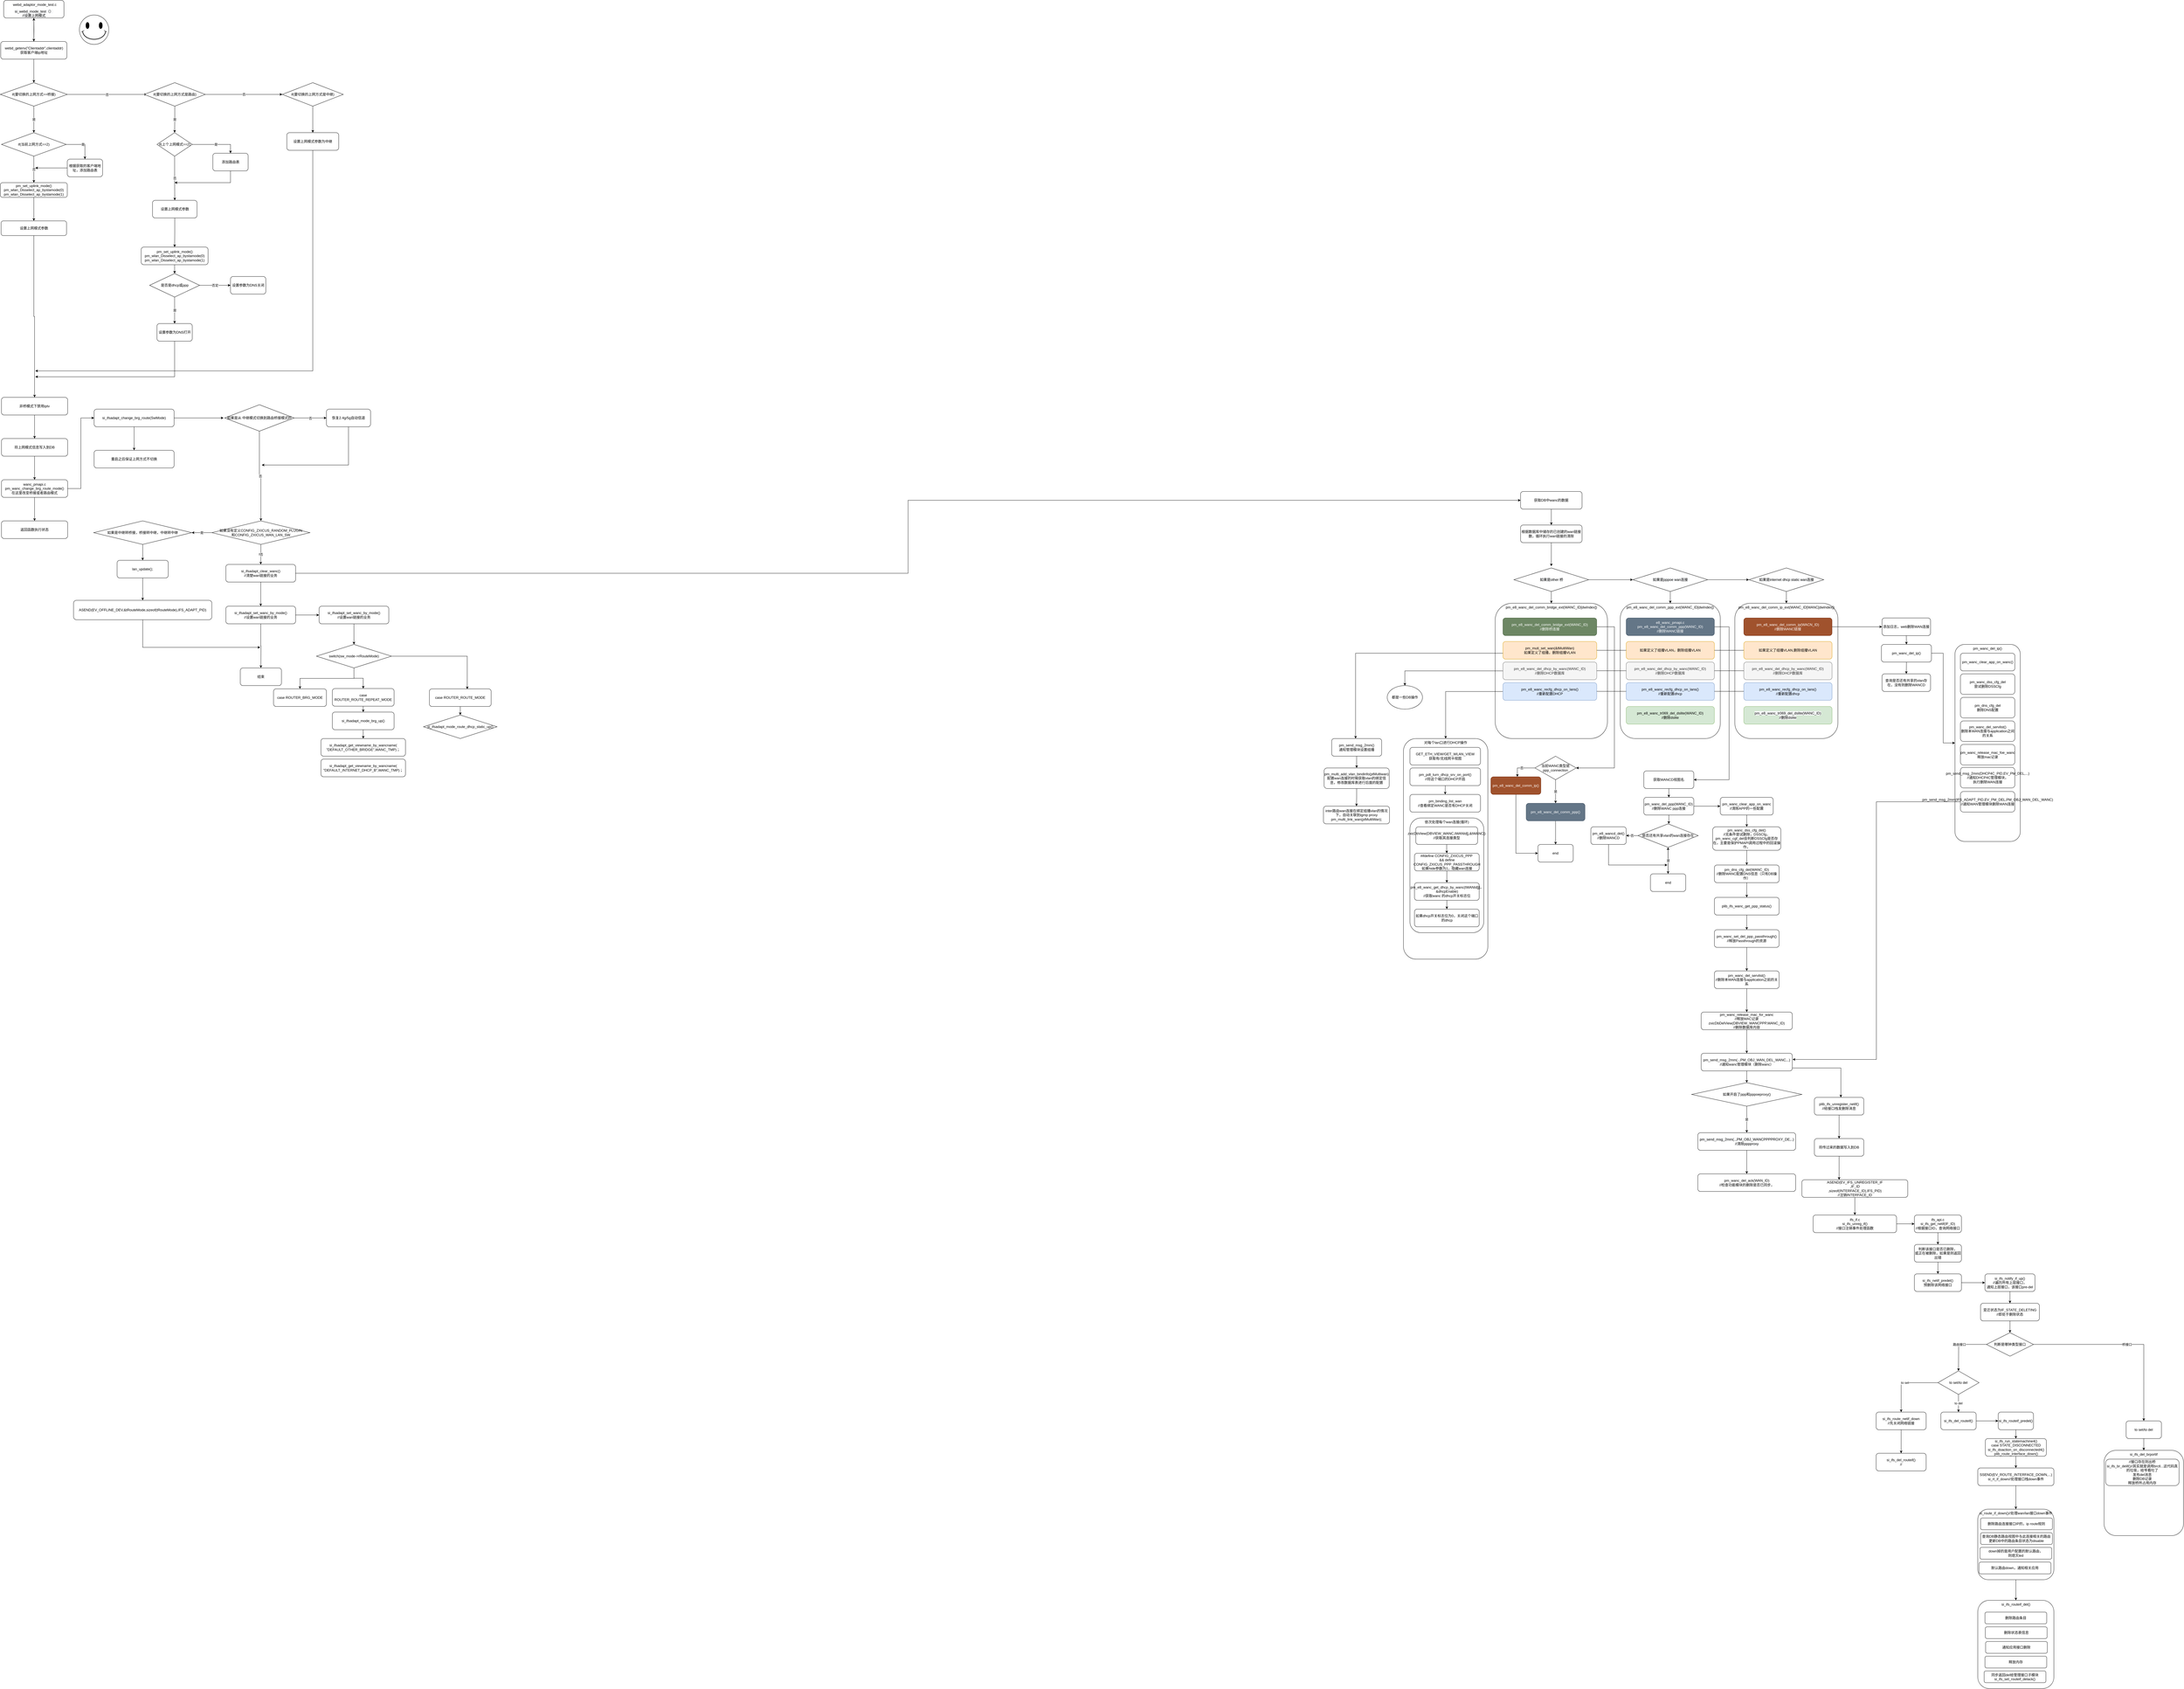 <mxfile version="16.2.6" type="github">
  <diagram id="Va-PVR1Byn-keVQ8LROa" name="Page-1">
    <mxGraphModel dx="6340" dy="2775" grid="1" gridSize="10" guides="1" tooltips="1" connect="1" arrows="1" fold="1" page="1" pageScale="1" pageWidth="827" pageHeight="1169" math="0" shadow="0">
      <root>
        <mxCell id="0" />
        <mxCell id="1" parent="0" />
        <mxCell id="y3eOfbAJYc8zDkFanGfB-3" value="" style="edgeStyle=orthogonalEdgeStyle;rounded=0;orthogonalLoop=1;jettySize=auto;html=1;" parent="1" edge="1">
          <mxGeometry relative="1" as="geometry">
            <mxPoint x="135" y="70" as="sourcePoint" />
            <mxPoint x="135" y="150" as="targetPoint" />
          </mxGeometry>
        </mxCell>
        <mxCell id="y3eOfbAJYc8zDkFanGfB-5" value="&lt;br&gt;&lt;br&gt;&lt;span style=&quot;color: rgb(0 , 0 , 0) ; font-family: &amp;#34;helvetica&amp;#34; ; font-size: 12px ; font-style: normal ; font-weight: 400 ; letter-spacing: normal ; text-align: center ; text-indent: 0px ; text-transform: none ; word-spacing: 0px ; background-color: rgb(248 , 249 , 250) ; display: inline ; float: none&quot;&gt;si_webd_mode_test（）&lt;/span&gt;&lt;br style=&quot;color: rgb(0 , 0 , 0) ; font-family: &amp;#34;helvetica&amp;#34; ; font-size: 12px ; font-style: normal ; font-weight: 400 ; letter-spacing: normal ; text-align: center ; text-indent: 0px ; text-transform: none ; word-spacing: 0px ; background-color: rgb(248 , 249 , 250)&quot;&gt;&lt;span style=&quot;color: rgb(0 , 0 , 0) ; font-family: &amp;#34;helvetica&amp;#34; ; font-size: 12px ; font-style: normal ; font-weight: 400 ; letter-spacing: normal ; text-align: center ; text-indent: 0px ; text-transform: none ; word-spacing: 0px ; background-color: rgb(248 , 249 , 250) ; display: inline ; float: none&quot;&gt;//设置上网模式&lt;/span&gt;&lt;br&gt;" style="rounded=1;whiteSpace=wrap;html=1;" parent="1" vertex="1">
          <mxGeometry x="32.5" y="10" width="205" height="60" as="geometry" />
        </mxCell>
        <mxCell id="y3eOfbAJYc8zDkFanGfB-15" value="" style="verticalLabelPosition=bottom;verticalAlign=top;html=1;shape=mxgraph.basic.smiley" parent="1" vertex="1">
          <mxGeometry x="290" y="60" width="100" height="100" as="geometry" />
        </mxCell>
        <mxCell id="y3eOfbAJYc8zDkFanGfB-18" value="" style="edgeStyle=orthogonalEdgeStyle;rounded=0;orthogonalLoop=1;jettySize=auto;html=1;" parent="1" target="y3eOfbAJYc8zDkFanGfB-5" edge="1">
          <mxGeometry relative="1" as="geometry">
            <mxPoint x="135" y="150.0" as="sourcePoint" />
          </mxGeometry>
        </mxCell>
        <mxCell id="y3eOfbAJYc8zDkFanGfB-21" value="" style="edgeStyle=orthogonalEdgeStyle;rounded=0;orthogonalLoop=1;jettySize=auto;html=1;" parent="1" source="y3eOfbAJYc8zDkFanGfB-19" edge="1">
          <mxGeometry relative="1" as="geometry">
            <mxPoint x="135.083" y="290.0" as="targetPoint" />
          </mxGeometry>
        </mxCell>
        <mxCell id="y3eOfbAJYc8zDkFanGfB-19" value="webd_getenv(&quot;Clientaddr&quot;,clientaddr)&lt;br&gt;获取客户端ip地址" style="rounded=1;whiteSpace=wrap;html=1;" parent="1" vertex="1">
          <mxGeometry x="22.5" y="150" width="225" height="60" as="geometry" />
        </mxCell>
        <mxCell id="y3eOfbAJYc8zDkFanGfB-24" value="是" style="edgeStyle=orthogonalEdgeStyle;rounded=0;orthogonalLoop=1;jettySize=auto;html=1;" parent="1" source="y3eOfbAJYc8zDkFanGfB-22" edge="1">
          <mxGeometry relative="1" as="geometry">
            <mxPoint x="135" y="460" as="targetPoint" />
          </mxGeometry>
        </mxCell>
        <mxCell id="y3eOfbAJYc8zDkFanGfB-53" value="否" style="edgeStyle=orthogonalEdgeStyle;rounded=0;orthogonalLoop=1;jettySize=auto;html=1;" parent="1" source="y3eOfbAJYc8zDkFanGfB-22" edge="1">
          <mxGeometry relative="1" as="geometry">
            <mxPoint x="520.0" y="330" as="targetPoint" />
          </mxGeometry>
        </mxCell>
        <mxCell id="y3eOfbAJYc8zDkFanGfB-22" value="if(要切换的上网方式==桥接)" style="rhombus;whiteSpace=wrap;html=1;" parent="1" vertex="1">
          <mxGeometry x="21.25" y="290" width="227.5" height="80" as="geometry" />
        </mxCell>
        <mxCell id="y3eOfbAJYc8zDkFanGfB-27" value="是" style="edgeStyle=orthogonalEdgeStyle;rounded=0;orthogonalLoop=1;jettySize=auto;html=1;" parent="1" source="y3eOfbAJYc8zDkFanGfB-25" target="y3eOfbAJYc8zDkFanGfB-26" edge="1">
          <mxGeometry relative="1" as="geometry" />
        </mxCell>
        <mxCell id="y3eOfbAJYc8zDkFanGfB-29" value="否" style="edgeStyle=orthogonalEdgeStyle;rounded=0;orthogonalLoop=1;jettySize=auto;html=1;" parent="1" source="y3eOfbAJYc8zDkFanGfB-25" target="y3eOfbAJYc8zDkFanGfB-28" edge="1">
          <mxGeometry relative="1" as="geometry" />
        </mxCell>
        <mxCell id="y3eOfbAJYc8zDkFanGfB-25" value="if(当前上网方式==2)" style="rhombus;whiteSpace=wrap;html=1;" parent="1" vertex="1">
          <mxGeometry x="25" y="460" width="220" height="80" as="geometry" />
        </mxCell>
        <mxCell id="y3eOfbAJYc8zDkFanGfB-30" style="edgeStyle=orthogonalEdgeStyle;rounded=0;orthogonalLoop=1;jettySize=auto;html=1;" parent="1" source="y3eOfbAJYc8zDkFanGfB-26" edge="1">
          <mxGeometry relative="1" as="geometry">
            <mxPoint x="140" y="580" as="targetPoint" />
          </mxGeometry>
        </mxCell>
        <mxCell id="y3eOfbAJYc8zDkFanGfB-26" value="根据获取的客户端地址，添加路由表" style="rounded=1;whiteSpace=wrap;html=1;" parent="1" vertex="1">
          <mxGeometry x="248.75" y="550" width="120" height="60" as="geometry" />
        </mxCell>
        <mxCell id="y3eOfbAJYc8zDkFanGfB-32" value="" style="edgeStyle=orthogonalEdgeStyle;rounded=0;orthogonalLoop=1;jettySize=auto;html=1;" parent="1" source="y3eOfbAJYc8zDkFanGfB-28" target="y3eOfbAJYc8zDkFanGfB-31" edge="1">
          <mxGeometry relative="1" as="geometry" />
        </mxCell>
        <mxCell id="y3eOfbAJYc8zDkFanGfB-28" value="pm_set_uplink_mode()&lt;br&gt;pm_wlan_Disselect_ap_bystamode(0)&lt;br&gt;pm_wlan_Disselect_ap_bystamode(1)" style="rounded=1;whiteSpace=wrap;html=1;" parent="1" vertex="1">
          <mxGeometry x="21.25" y="630" width="227.5" height="50" as="geometry" />
        </mxCell>
        <mxCell id="y3eOfbAJYc8zDkFanGfB-34" value="" style="edgeStyle=orthogonalEdgeStyle;rounded=0;orthogonalLoop=1;jettySize=auto;html=1;" parent="1" source="y3eOfbAJYc8zDkFanGfB-31" target="y3eOfbAJYc8zDkFanGfB-33" edge="1">
          <mxGeometry relative="1" as="geometry" />
        </mxCell>
        <mxCell id="y3eOfbAJYc8zDkFanGfB-31" value="设置上网模式参数" style="whiteSpace=wrap;html=1;rounded=1;" parent="1" vertex="1">
          <mxGeometry x="23.75" y="760" width="222.5" height="50" as="geometry" />
        </mxCell>
        <mxCell id="y3eOfbAJYc8zDkFanGfB-67" value="" style="edgeStyle=orthogonalEdgeStyle;rounded=0;orthogonalLoop=1;jettySize=auto;html=1;" parent="1" source="y3eOfbAJYc8zDkFanGfB-33" target="y3eOfbAJYc8zDkFanGfB-66" edge="1">
          <mxGeometry relative="1" as="geometry" />
        </mxCell>
        <mxCell id="y3eOfbAJYc8zDkFanGfB-33" value="非桥模式下禁用iptv" style="rounded=1;whiteSpace=wrap;html=1;" parent="1" vertex="1">
          <mxGeometry x="25" y="1360" width="225" height="60" as="geometry" />
        </mxCell>
        <mxCell id="y3eOfbAJYc8zDkFanGfB-41" value="是" style="edgeStyle=orthogonalEdgeStyle;rounded=0;orthogonalLoop=1;jettySize=auto;html=1;entryX=0.5;entryY=0;entryDx=0;entryDy=0;" parent="1" source="y3eOfbAJYc8zDkFanGfB-39" target="y3eOfbAJYc8zDkFanGfB-40" edge="1">
          <mxGeometry relative="1" as="geometry" />
        </mxCell>
        <mxCell id="y3eOfbAJYc8zDkFanGfB-59" value="否" style="edgeStyle=orthogonalEdgeStyle;rounded=0;orthogonalLoop=1;jettySize=auto;html=1;entryX=0.5;entryY=0;entryDx=0;entryDy=0;" parent="1" source="y3eOfbAJYc8zDkFanGfB-39" target="y3eOfbAJYc8zDkFanGfB-58" edge="1">
          <mxGeometry relative="1" as="geometry" />
        </mxCell>
        <mxCell id="y3eOfbAJYc8zDkFanGfB-39" value="if(上个上网模式==2)" style="rhombus;whiteSpace=wrap;html=1;" parent="1" vertex="1">
          <mxGeometry x="553.75" y="460" width="120" height="80" as="geometry" />
        </mxCell>
        <mxCell id="y3eOfbAJYc8zDkFanGfB-44" style="edgeStyle=orthogonalEdgeStyle;rounded=0;orthogonalLoop=1;jettySize=auto;html=1;" parent="1" source="y3eOfbAJYc8zDkFanGfB-40" edge="1">
          <mxGeometry relative="1" as="geometry">
            <mxPoint x="613.75" y="630" as="targetPoint" />
            <Array as="points">
              <mxPoint x="803.75" y="630" />
            </Array>
          </mxGeometry>
        </mxCell>
        <mxCell id="y3eOfbAJYc8zDkFanGfB-40" value="添加路由表" style="rounded=1;whiteSpace=wrap;html=1;" parent="1" vertex="1">
          <mxGeometry x="743.75" y="530" width="120" height="60" as="geometry" />
        </mxCell>
        <mxCell id="y3eOfbAJYc8zDkFanGfB-47" style="edgeStyle=orthogonalEdgeStyle;rounded=0;orthogonalLoop=1;jettySize=auto;html=1;entryX=0.5;entryY=0;entryDx=0;entryDy=0;" parent="1" source="y3eOfbAJYc8zDkFanGfB-45" target="y3eOfbAJYc8zDkFanGfB-46" edge="1">
          <mxGeometry relative="1" as="geometry" />
        </mxCell>
        <mxCell id="y3eOfbAJYc8zDkFanGfB-45" value="pm_set_uplink_mode()&lt;br&gt;pm_wlan_Disselect_ap_bystamode(0)&lt;br&gt;pm_wlan_Disselect_ap_bystamode(1)" style="rounded=1;whiteSpace=wrap;html=1;" parent="1" vertex="1">
          <mxGeometry x="500" y="849" width="227.5" height="60" as="geometry" />
        </mxCell>
        <mxCell id="y3eOfbAJYc8zDkFanGfB-49" value="是" style="edgeStyle=orthogonalEdgeStyle;rounded=0;orthogonalLoop=1;jettySize=auto;html=1;" parent="1" source="y3eOfbAJYc8zDkFanGfB-46" target="y3eOfbAJYc8zDkFanGfB-48" edge="1">
          <mxGeometry relative="1" as="geometry" />
        </mxCell>
        <mxCell id="y3eOfbAJYc8zDkFanGfB-52" value="否定" style="edgeStyle=orthogonalEdgeStyle;rounded=0;orthogonalLoop=1;jettySize=auto;html=1;entryX=0;entryY=0.5;entryDx=0;entryDy=0;" parent="1" source="y3eOfbAJYc8zDkFanGfB-46" target="y3eOfbAJYc8zDkFanGfB-50" edge="1">
          <mxGeometry relative="1" as="geometry" />
        </mxCell>
        <mxCell id="y3eOfbAJYc8zDkFanGfB-46" value="是否是dhcp或ppp" style="rhombus;whiteSpace=wrap;html=1;" parent="1" vertex="1">
          <mxGeometry x="528.75" y="939" width="170" height="80" as="geometry" />
        </mxCell>
        <mxCell id="y3eOfbAJYc8zDkFanGfB-64" style="edgeStyle=orthogonalEdgeStyle;rounded=0;orthogonalLoop=1;jettySize=auto;html=1;" parent="1" source="y3eOfbAJYc8zDkFanGfB-48" edge="1">
          <mxGeometry relative="1" as="geometry">
            <mxPoint x="140" y="1290" as="targetPoint" />
            <Array as="points">
              <mxPoint x="614" y="1290" />
              <mxPoint x="140" y="1290" />
            </Array>
          </mxGeometry>
        </mxCell>
        <mxCell id="y3eOfbAJYc8zDkFanGfB-48" value="设置参数为DNS打开" style="rounded=1;whiteSpace=wrap;html=1;" parent="1" vertex="1">
          <mxGeometry x="553.75" y="1109" width="120" height="60" as="geometry" />
        </mxCell>
        <mxCell id="y3eOfbAJYc8zDkFanGfB-50" value="设置参数为DNS关闭" style="rounded=1;whiteSpace=wrap;html=1;" parent="1" vertex="1">
          <mxGeometry x="803.75" y="949" width="120" height="60" as="geometry" />
        </mxCell>
        <mxCell id="y3eOfbAJYc8zDkFanGfB-55" value="是" style="edgeStyle=orthogonalEdgeStyle;rounded=0;orthogonalLoop=1;jettySize=auto;html=1;entryX=0.5;entryY=0;entryDx=0;entryDy=0;" parent="1" source="y3eOfbAJYc8zDkFanGfB-54" target="y3eOfbAJYc8zDkFanGfB-39" edge="1">
          <mxGeometry relative="1" as="geometry" />
        </mxCell>
        <mxCell id="y3eOfbAJYc8zDkFanGfB-57" value="否" style="edgeStyle=orthogonalEdgeStyle;rounded=0;orthogonalLoop=1;jettySize=auto;html=1;" parent="1" source="y3eOfbAJYc8zDkFanGfB-54" target="y3eOfbAJYc8zDkFanGfB-56" edge="1">
          <mxGeometry relative="1" as="geometry" />
        </mxCell>
        <mxCell id="y3eOfbAJYc8zDkFanGfB-54" value="if(要切换的上网方式是路由)" style="rhombus;whiteSpace=wrap;html=1;" parent="1" vertex="1">
          <mxGeometry x="510.75" y="290" width="207" height="80" as="geometry" />
        </mxCell>
        <mxCell id="y3eOfbAJYc8zDkFanGfB-62" value="" style="edgeStyle=orthogonalEdgeStyle;rounded=0;orthogonalLoop=1;jettySize=auto;html=1;" parent="1" source="y3eOfbAJYc8zDkFanGfB-56" target="y3eOfbAJYc8zDkFanGfB-61" edge="1">
          <mxGeometry relative="1" as="geometry" />
        </mxCell>
        <mxCell id="y3eOfbAJYc8zDkFanGfB-56" value="if(要切换的上网方式是中继)" style="rhombus;whiteSpace=wrap;html=1;" parent="1" vertex="1">
          <mxGeometry x="980" y="290" width="207" height="80" as="geometry" />
        </mxCell>
        <mxCell id="y3eOfbAJYc8zDkFanGfB-60" style="edgeStyle=orthogonalEdgeStyle;rounded=0;orthogonalLoop=1;jettySize=auto;html=1;" parent="1" source="y3eOfbAJYc8zDkFanGfB-58" target="y3eOfbAJYc8zDkFanGfB-45" edge="1">
          <mxGeometry relative="1" as="geometry" />
        </mxCell>
        <mxCell id="y3eOfbAJYc8zDkFanGfB-58" value="设置上网模式参数" style="rounded=1;whiteSpace=wrap;html=1;" parent="1" vertex="1">
          <mxGeometry x="538.62" y="690" width="151.25" height="60" as="geometry" />
        </mxCell>
        <mxCell id="y3eOfbAJYc8zDkFanGfB-65" style="edgeStyle=orthogonalEdgeStyle;rounded=0;orthogonalLoop=1;jettySize=auto;html=1;" parent="1" source="y3eOfbAJYc8zDkFanGfB-61" edge="1">
          <mxGeometry relative="1" as="geometry">
            <mxPoint x="140" y="1270" as="targetPoint" />
            <Array as="points">
              <mxPoint x="1084" y="1270" />
            </Array>
          </mxGeometry>
        </mxCell>
        <mxCell id="y3eOfbAJYc8zDkFanGfB-61" value="设置上网模式参数为中继" style="rounded=1;whiteSpace=wrap;html=1;" parent="1" vertex="1">
          <mxGeometry x="995.25" y="460" width="176.5" height="60" as="geometry" />
        </mxCell>
        <mxCell id="y3eOfbAJYc8zDkFanGfB-69" value="" style="edgeStyle=orthogonalEdgeStyle;rounded=0;orthogonalLoop=1;jettySize=auto;html=1;" parent="1" source="y3eOfbAJYc8zDkFanGfB-66" target="y3eOfbAJYc8zDkFanGfB-68" edge="1">
          <mxGeometry relative="1" as="geometry" />
        </mxCell>
        <mxCell id="y3eOfbAJYc8zDkFanGfB-66" value="将上网模式信息写入到DB" style="rounded=1;whiteSpace=wrap;html=1;" parent="1" vertex="1">
          <mxGeometry x="25" y="1500" width="225" height="60" as="geometry" />
        </mxCell>
        <mxCell id="y3eOfbAJYc8zDkFanGfB-71" value="" style="edgeStyle=orthogonalEdgeStyle;rounded=0;orthogonalLoop=1;jettySize=auto;html=1;" parent="1" source="y3eOfbAJYc8zDkFanGfB-68" target="y3eOfbAJYc8zDkFanGfB-70" edge="1">
          <mxGeometry relative="1" as="geometry" />
        </mxCell>
        <mxCell id="y3eOfbAJYc8zDkFanGfB-124" style="edgeStyle=orthogonalEdgeStyle;rounded=0;orthogonalLoop=1;jettySize=auto;html=1;entryX=0;entryY=0.5;entryDx=0;entryDy=0;" parent="1" source="y3eOfbAJYc8zDkFanGfB-68" target="y3eOfbAJYc8zDkFanGfB-73" edge="1">
          <mxGeometry relative="1" as="geometry" />
        </mxCell>
        <mxCell id="y3eOfbAJYc8zDkFanGfB-68" value="wanc_pmapi.c&lt;br&gt;pm_wanc_change_brg_route_mode()&lt;br&gt;在这里改变桥接或者路由模式" style="rounded=1;whiteSpace=wrap;html=1;" parent="1" vertex="1">
          <mxGeometry x="25" y="1640" width="225" height="60" as="geometry" />
        </mxCell>
        <mxCell id="y3eOfbAJYc8zDkFanGfB-70" value="返回函数执行状态" style="rounded=1;whiteSpace=wrap;html=1;" parent="1" vertex="1">
          <mxGeometry x="25" y="1780" width="225" height="60" as="geometry" />
        </mxCell>
        <mxCell id="y3eOfbAJYc8zDkFanGfB-75" value="" style="edgeStyle=orthogonalEdgeStyle;rounded=0;orthogonalLoop=1;jettySize=auto;html=1;" parent="1" source="y3eOfbAJYc8zDkFanGfB-73" target="y3eOfbAJYc8zDkFanGfB-74" edge="1">
          <mxGeometry relative="1" as="geometry" />
        </mxCell>
        <mxCell id="y3eOfbAJYc8zDkFanGfB-76" style="edgeStyle=orthogonalEdgeStyle;rounded=0;orthogonalLoop=1;jettySize=auto;html=1;" parent="1" source="y3eOfbAJYc8zDkFanGfB-73" edge="1">
          <mxGeometry relative="1" as="geometry">
            <mxPoint x="780" y="1430.0" as="targetPoint" />
          </mxGeometry>
        </mxCell>
        <mxCell id="y3eOfbAJYc8zDkFanGfB-73" value="si_ifsadapt_change_brg_route(SwMode)" style="rounded=1;whiteSpace=wrap;html=1;" parent="1" vertex="1">
          <mxGeometry x="340" y="1400" width="272" height="60" as="geometry" />
        </mxCell>
        <mxCell id="y3eOfbAJYc8zDkFanGfB-74" value="重启之后保证上网方式不切换" style="rounded=1;whiteSpace=wrap;html=1;" parent="1" vertex="1">
          <mxGeometry x="340" y="1540" width="272" height="60" as="geometry" />
        </mxCell>
        <mxCell id="y3eOfbAJYc8zDkFanGfB-80" value="否" style="edgeStyle=orthogonalEdgeStyle;rounded=0;orthogonalLoop=1;jettySize=auto;html=1;" parent="1" source="y3eOfbAJYc8zDkFanGfB-78" edge="1">
          <mxGeometry relative="1" as="geometry">
            <mxPoint x="1130" y="1430" as="targetPoint" />
          </mxGeometry>
        </mxCell>
        <mxCell id="y3eOfbAJYc8zDkFanGfB-81" value="否" style="edgeStyle=orthogonalEdgeStyle;rounded=0;orthogonalLoop=1;jettySize=auto;html=1;" parent="1" source="y3eOfbAJYc8zDkFanGfB-78" target="y3eOfbAJYc8zDkFanGfB-85" edge="1">
          <mxGeometry relative="1" as="geometry">
            <mxPoint x="902" y="1620" as="targetPoint" />
          </mxGeometry>
        </mxCell>
        <mxCell id="y3eOfbAJYc8zDkFanGfB-78" value="如果是从 中继模式切换到路由桥接模式时" style="rhombus;whiteSpace=wrap;html=1;" parent="1" vertex="1">
          <mxGeometry x="784" y="1385" width="236" height="90" as="geometry" />
        </mxCell>
        <mxCell id="y3eOfbAJYc8zDkFanGfB-84" style="edgeStyle=orthogonalEdgeStyle;rounded=0;orthogonalLoop=1;jettySize=auto;html=1;" parent="1" source="y3eOfbAJYc8zDkFanGfB-79" edge="1">
          <mxGeometry relative="1" as="geometry">
            <mxPoint x="910" y="1590" as="targetPoint" />
            <Array as="points">
              <mxPoint x="1205" y="1590" />
            </Array>
          </mxGeometry>
        </mxCell>
        <mxCell id="y3eOfbAJYc8zDkFanGfB-79" value="&lt;span&gt;恢复2.4g/5g自动信道&lt;/span&gt;" style="rounded=1;whiteSpace=wrap;html=1;" parent="1" vertex="1">
          <mxGeometry x="1130" y="1400" width="150" height="60" as="geometry" />
        </mxCell>
        <mxCell id="y3eOfbAJYc8zDkFanGfB-87" value="是" style="edgeStyle=orthogonalEdgeStyle;rounded=0;orthogonalLoop=1;jettySize=auto;html=1;" parent="1" source="y3eOfbAJYc8zDkFanGfB-85" target="y3eOfbAJYc8zDkFanGfB-86" edge="1">
          <mxGeometry relative="1" as="geometry" />
        </mxCell>
        <mxCell id="y3eOfbAJYc8zDkFanGfB-93" value="f否" style="edgeStyle=orthogonalEdgeStyle;rounded=0;orthogonalLoop=1;jettySize=auto;html=1;" parent="1" source="y3eOfbAJYc8zDkFanGfB-85" target="y3eOfbAJYc8zDkFanGfB-92" edge="1">
          <mxGeometry relative="1" as="geometry" />
        </mxCell>
        <mxCell id="y3eOfbAJYc8zDkFanGfB-85" value="如果没有定义CONFIG_ZXICUS_RANDOM_PLUGIN&lt;br&gt;和CONFIG_ZXICUS_WAN_LAN_SW" style="rhombus;whiteSpace=wrap;html=1;" parent="1" vertex="1">
          <mxGeometry x="740.25" y="1780" width="333.5" height="80" as="geometry" />
        </mxCell>
        <mxCell id="y3eOfbAJYc8zDkFanGfB-89" value="" style="edgeStyle=orthogonalEdgeStyle;rounded=0;orthogonalLoop=1;jettySize=auto;html=1;" parent="1" source="y3eOfbAJYc8zDkFanGfB-86" target="y3eOfbAJYc8zDkFanGfB-88" edge="1">
          <mxGeometry relative="1" as="geometry" />
        </mxCell>
        <mxCell id="y3eOfbAJYc8zDkFanGfB-86" value="如果是中继转桥接，桥接转中继，中继转中继" style="rhombus;whiteSpace=wrap;html=1;" parent="1" vertex="1">
          <mxGeometry x="338.38" y="1780" width="333.5" height="80" as="geometry" />
        </mxCell>
        <mxCell id="y3eOfbAJYc8zDkFanGfB-91" value="" style="edgeStyle=orthogonalEdgeStyle;rounded=0;orthogonalLoop=1;jettySize=auto;html=1;" parent="1" source="y3eOfbAJYc8zDkFanGfB-88" target="y3eOfbAJYc8zDkFanGfB-90" edge="1">
          <mxGeometry relative="1" as="geometry" />
        </mxCell>
        <mxCell id="y3eOfbAJYc8zDkFanGfB-88" value="lan_update();" style="rounded=1;whiteSpace=wrap;html=1;" parent="1" vertex="1">
          <mxGeometry x="418.13" y="1914" width="174" height="60" as="geometry" />
        </mxCell>
        <mxCell id="y3eOfbAJYc8zDkFanGfB-98" style="edgeStyle=orthogonalEdgeStyle;rounded=0;orthogonalLoop=1;jettySize=auto;html=1;" parent="1" source="y3eOfbAJYc8zDkFanGfB-90" edge="1">
          <mxGeometry relative="1" as="geometry">
            <mxPoint x="905" y="2210" as="targetPoint" />
            <Array as="points">
              <mxPoint x="505" y="2210" />
            </Array>
          </mxGeometry>
        </mxCell>
        <mxCell id="y3eOfbAJYc8zDkFanGfB-90" value="ASEND(EV_OFFLINE_DEV,&amp;amp;tRouteMode,sizeof(tRouteMode),IFS_ADAPT_PID)" style="rounded=1;whiteSpace=wrap;html=1;" parent="1" vertex="1">
          <mxGeometry x="270.0" y="2050" width="470.25" height="66" as="geometry" />
        </mxCell>
        <mxCell id="y3eOfbAJYc8zDkFanGfB-95" value="" style="edgeStyle=orthogonalEdgeStyle;rounded=0;orthogonalLoop=1;jettySize=auto;html=1;" parent="1" source="y3eOfbAJYc8zDkFanGfB-92" target="y3eOfbAJYc8zDkFanGfB-94" edge="1">
          <mxGeometry relative="1" as="geometry" />
        </mxCell>
        <mxCell id="y3eOfbAJYc8zDkFanGfB-114" style="edgeStyle=orthogonalEdgeStyle;rounded=0;orthogonalLoop=1;jettySize=auto;html=1;entryX=0;entryY=0.5;entryDx=0;entryDy=0;" parent="1" source="y3eOfbAJYc8zDkFanGfB-92" target="y3eOfbAJYc8zDkFanGfB-113" edge="1">
          <mxGeometry relative="1" as="geometry" />
        </mxCell>
        <mxCell id="y3eOfbAJYc8zDkFanGfB-92" value="si_ifsadapt_clear_wanc()&lt;br&gt;//清楚wan链接的业务" style="rounded=1;whiteSpace=wrap;html=1;" parent="1" vertex="1">
          <mxGeometry x="788" y="1928" width="237" height="60" as="geometry" />
        </mxCell>
        <mxCell id="y3eOfbAJYc8zDkFanGfB-97" style="edgeStyle=orthogonalEdgeStyle;rounded=0;orthogonalLoop=1;jettySize=auto;html=1;" parent="1" source="y3eOfbAJYc8zDkFanGfB-94" edge="1">
          <mxGeometry relative="1" as="geometry">
            <mxPoint x="907" y="2280" as="targetPoint" />
          </mxGeometry>
        </mxCell>
        <mxCell id="K4S3g9r_EhhpYkq4am3e-87" value="" style="edgeStyle=orthogonalEdgeStyle;rounded=0;orthogonalLoop=1;jettySize=auto;html=1;" edge="1" parent="1" source="y3eOfbAJYc8zDkFanGfB-94" target="K4S3g9r_EhhpYkq4am3e-86">
          <mxGeometry relative="1" as="geometry" />
        </mxCell>
        <mxCell id="y3eOfbAJYc8zDkFanGfB-94" value="si_ifsadapt_set_wanc_by_mode()&lt;br&gt;//设置wan链接的业务" style="rounded=1;whiteSpace=wrap;html=1;" parent="1" vertex="1">
          <mxGeometry x="788" y="2070" width="237" height="60" as="geometry" />
        </mxCell>
        <mxCell id="y3eOfbAJYc8zDkFanGfB-99" value="结束" style="rounded=1;whiteSpace=wrap;html=1;" parent="1" vertex="1">
          <mxGeometry x="837" y="2280" width="140" height="60" as="geometry" />
        </mxCell>
        <mxCell id="y3eOfbAJYc8zDkFanGfB-116" value="" style="edgeStyle=orthogonalEdgeStyle;rounded=0;orthogonalLoop=1;jettySize=auto;html=1;" parent="1" source="y3eOfbAJYc8zDkFanGfB-113" target="y3eOfbAJYc8zDkFanGfB-115" edge="1">
          <mxGeometry relative="1" as="geometry" />
        </mxCell>
        <mxCell id="y3eOfbAJYc8zDkFanGfB-113" value="获取DB中wanc的数据" style="rounded=1;whiteSpace=wrap;html=1;" parent="1" vertex="1">
          <mxGeometry x="5190.25" y="1680" width="209" height="60" as="geometry" />
        </mxCell>
        <mxCell id="y3eOfbAJYc8zDkFanGfB-118" value="" style="edgeStyle=orthogonalEdgeStyle;rounded=0;orthogonalLoop=1;jettySize=auto;html=1;" parent="1" source="y3eOfbAJYc8zDkFanGfB-115" edge="1">
          <mxGeometry relative="1" as="geometry">
            <mxPoint x="5294.75" y="1934" as="targetPoint" />
          </mxGeometry>
        </mxCell>
        <mxCell id="y3eOfbAJYc8zDkFanGfB-115" value="根据数据库中储存的已创建的wan链接数，循环执行wan链接的清除" style="rounded=1;whiteSpace=wrap;html=1;" parent="1" vertex="1">
          <mxGeometry x="5190.25" y="1794" width="209" height="60" as="geometry" />
        </mxCell>
        <mxCell id="y3eOfbAJYc8zDkFanGfB-121" value="" style="edgeStyle=orthogonalEdgeStyle;rounded=0;orthogonalLoop=1;jettySize=auto;html=1;" parent="1" source="y3eOfbAJYc8zDkFanGfB-119" target="y3eOfbAJYc8zDkFanGfB-120" edge="1">
          <mxGeometry relative="1" as="geometry" />
        </mxCell>
        <mxCell id="y3eOfbAJYc8zDkFanGfB-123" value="" style="edgeStyle=orthogonalEdgeStyle;rounded=0;orthogonalLoop=1;jettySize=auto;html=1;" parent="1" source="y3eOfbAJYc8zDkFanGfB-119" target="y3eOfbAJYc8zDkFanGfB-122" edge="1">
          <mxGeometry relative="1" as="geometry" />
        </mxCell>
        <mxCell id="y3eOfbAJYc8zDkFanGfB-119" value="&#xa;&#xa;&lt;span style=&quot;color: rgb(0, 0, 0); font-family: helvetica; font-size: 12px; font-style: normal; font-weight: 400; letter-spacing: normal; text-align: center; text-indent: 0px; text-transform: none; word-spacing: 0px; background-color: rgb(248, 249, 250); display: inline; float: none;&quot;&gt;如果是other 桥&lt;/span&gt;&#xa;&#xa;" style="rhombus;whiteSpace=wrap;html=1;" parent="1" vertex="1">
          <mxGeometry x="5167.5" y="1940" width="254.5" height="80" as="geometry" />
        </mxCell>
        <mxCell id="y3eOfbAJYc8zDkFanGfB-120" value="pm_e8_wanc_del_comm_bridge_ext(WANC_ID[dwIndex])" style="rounded=1;whiteSpace=wrap;html=1;verticalAlign=top;" parent="1" vertex="1">
          <mxGeometry x="5103.88" y="2060" width="381.75" height="460" as="geometry" />
        </mxCell>
        <mxCell id="y3eOfbAJYc8zDkFanGfB-126" style="edgeStyle=orthogonalEdgeStyle;rounded=0;orthogonalLoop=1;jettySize=auto;html=1;entryX=0.5;entryY=0;entryDx=0;entryDy=0;" parent="1" source="y3eOfbAJYc8zDkFanGfB-122" target="y3eOfbAJYc8zDkFanGfB-125" edge="1">
          <mxGeometry relative="1" as="geometry" />
        </mxCell>
        <mxCell id="y3eOfbAJYc8zDkFanGfB-128" value="" style="edgeStyle=orthogonalEdgeStyle;rounded=0;orthogonalLoop=1;jettySize=auto;html=1;" parent="1" source="y3eOfbAJYc8zDkFanGfB-122" target="y3eOfbAJYc8zDkFanGfB-127" edge="1">
          <mxGeometry relative="1" as="geometry" />
        </mxCell>
        <mxCell id="y3eOfbAJYc8zDkFanGfB-122" value="&lt;span style=&quot;color: rgb(0 , 0 , 0) ; font-family: &amp;#34;helvetica&amp;#34; ; font-size: 12px ; font-style: normal ; font-weight: 400 ; letter-spacing: normal ; text-align: center ; text-indent: 0px ; text-transform: none ; word-spacing: 0px ; background-color: rgb(248 , 249 , 250) ; display: inline ; float: none&quot;&gt;如果是pppoe wan连接&lt;/span&gt;" style="rhombus;whiteSpace=wrap;html=1;" parent="1" vertex="1">
          <mxGeometry x="5572" y="1940" width="254.5" height="80" as="geometry" />
        </mxCell>
        <mxCell id="y3eOfbAJYc8zDkFanGfB-125" value="pm_e8_wanc_del_comm_ppp_ext(WANC_ID[dwIndex])" style="rounded=1;whiteSpace=wrap;html=1;verticalAlign=top;" parent="1" vertex="1">
          <mxGeometry x="5529.25" y="2060" width="340" height="460" as="geometry" />
        </mxCell>
        <mxCell id="y3eOfbAJYc8zDkFanGfB-130" value="" style="edgeStyle=orthogonalEdgeStyle;rounded=0;orthogonalLoop=1;jettySize=auto;html=1;" parent="1" source="y3eOfbAJYc8zDkFanGfB-127" target="y3eOfbAJYc8zDkFanGfB-129" edge="1">
          <mxGeometry relative="1" as="geometry" />
        </mxCell>
        <mxCell id="y3eOfbAJYc8zDkFanGfB-127" value="&lt;span style=&quot;color: rgb(0 , 0 , 0) ; font-family: &amp;#34;helvetica&amp;#34; ; font-size: 12px ; font-style: normal ; font-weight: 400 ; letter-spacing: normal ; text-align: center ; text-indent: 0px ; text-transform: none ; word-spacing: 0px ; background-color: rgb(248 , 249 , 250) ; display: inline ; float: none&quot;&gt;如果是internet dhcp static wan连接&lt;/span&gt;" style="rhombus;whiteSpace=wrap;html=1;" parent="1" vertex="1">
          <mxGeometry x="5966.75" y="1940" width="254.5" height="80" as="geometry" />
        </mxCell>
        <mxCell id="y3eOfbAJYc8zDkFanGfB-129" value="pm_e8_wanc_del_comm_ip_ext(WANC_ID[WANC[dwIndex])" style="rounded=1;whiteSpace=wrap;html=1;verticalAlign=top;" parent="1" vertex="1">
          <mxGeometry x="5918.75" y="2060" width="350.5" height="460" as="geometry" />
        </mxCell>
        <mxCell id="y3eOfbAJYc8zDkFanGfB-186" style="edgeStyle=orthogonalEdgeStyle;rounded=0;orthogonalLoop=1;jettySize=auto;html=1;entryX=1;entryY=0.5;entryDx=0;entryDy=0;" parent="1" source="y3eOfbAJYc8zDkFanGfB-136" target="y3eOfbAJYc8zDkFanGfB-185" edge="1">
          <mxGeometry relative="1" as="geometry">
            <Array as="points">
              <mxPoint x="5509.25" y="2140" />
              <mxPoint x="5509.25" y="2620" />
            </Array>
          </mxGeometry>
        </mxCell>
        <mxCell id="y3eOfbAJYc8zDkFanGfB-136" value="pm_e8_wanc_del_comm_bridge_ext(WANC_ID)&lt;br&gt;//删除桥连接" style="rounded=1;whiteSpace=wrap;html=1;fillColor=#6d8764;strokeColor=#3A5431;fontColor=#ffffff;" parent="1" vertex="1">
          <mxGeometry x="5130.25" y="2110" width="319" height="60" as="geometry" />
        </mxCell>
        <mxCell id="y3eOfbAJYc8zDkFanGfB-171" style="edgeStyle=orthogonalEdgeStyle;rounded=0;orthogonalLoop=1;jettySize=auto;html=1;" parent="1" source="y3eOfbAJYc8zDkFanGfB-137" edge="1">
          <mxGeometry relative="1" as="geometry">
            <mxPoint x="4629.25" y="2520" as="targetPoint" />
            <Array as="points">
              <mxPoint x="4629.25" y="2230" />
            </Array>
          </mxGeometry>
        </mxCell>
        <mxCell id="y3eOfbAJYc8zDkFanGfB-137" value="pm_muti_set_wan(&amp;amp;tMultiWan)&lt;br&gt;如果定义了组播，删除组播VLAN" style="rounded=1;whiteSpace=wrap;html=1;fillColor=#ffe6cc;strokeColor=#d79b00;" parent="1" vertex="1">
          <mxGeometry x="5130.25" y="2190" width="319" height="60" as="geometry" />
        </mxCell>
        <mxCell id="y3eOfbAJYc8zDkFanGfB-180" style="edgeStyle=orthogonalEdgeStyle;rounded=0;orthogonalLoop=1;jettySize=auto;html=1;entryX=0.5;entryY=0;entryDx=0;entryDy=0;" parent="1" source="y3eOfbAJYc8zDkFanGfB-138" target="y3eOfbAJYc8zDkFanGfB-153" edge="1">
          <mxGeometry relative="1" as="geometry" />
        </mxCell>
        <mxCell id="y3eOfbAJYc8zDkFanGfB-138" value="pm_e8_wanc_del_dhcp_by_wanc(WANC_ID)&lt;br&gt;//删除DHCP数据库" style="rounded=1;whiteSpace=wrap;html=1;fillColor=#f5f5f5;fontColor=#333333;strokeColor=#666666;" parent="1" vertex="1">
          <mxGeometry x="5130.25" y="2260" width="319" height="60" as="geometry" />
        </mxCell>
        <mxCell id="y3eOfbAJYc8zDkFanGfB-181" style="edgeStyle=orthogonalEdgeStyle;rounded=0;orthogonalLoop=1;jettySize=auto;html=1;entryX=0.5;entryY=0;entryDx=0;entryDy=0;" parent="1" source="y3eOfbAJYc8zDkFanGfB-139" target="y3eOfbAJYc8zDkFanGfB-158" edge="1">
          <mxGeometry relative="1" as="geometry" />
        </mxCell>
        <mxCell id="y3eOfbAJYc8zDkFanGfB-139" value="pm_e8_wanc_recfg_dhcp_on_lans()&lt;br&gt;//重新配置DHCP" style="rounded=1;whiteSpace=wrap;html=1;fillColor=#dae8fc;strokeColor=#6c8ebf;" parent="1" vertex="1">
          <mxGeometry x="5130.25" y="2330" width="319" height="60" as="geometry" />
        </mxCell>
        <mxCell id="y3eOfbAJYc8zDkFanGfB-195" style="edgeStyle=orthogonalEdgeStyle;rounded=0;orthogonalLoop=1;jettySize=auto;html=1;entryX=1;entryY=0.5;entryDx=0;entryDy=0;" parent="1" source="y3eOfbAJYc8zDkFanGfB-140" target="y3eOfbAJYc8zDkFanGfB-196" edge="1">
          <mxGeometry relative="1" as="geometry">
            <mxPoint x="5889.25" y="2680.0" as="targetPoint" />
            <Array as="points">
              <mxPoint x="5899.25" y="2140" />
              <mxPoint x="5899.25" y="2660" />
            </Array>
          </mxGeometry>
        </mxCell>
        <mxCell id="y3eOfbAJYc8zDkFanGfB-140" value="e8_wanc_pmapi.c&lt;br&gt;pm_e8_wanc_del_comm_ppp(WANC_ID)&lt;br&gt;//删除WANC链接" style="rounded=1;whiteSpace=wrap;html=1;fillColor=#647687;strokeColor=#314354;fontColor=#ffffff;" parent="1" vertex="1">
          <mxGeometry x="5549.25" y="2110" width="300" height="60" as="geometry" />
        </mxCell>
        <mxCell id="y3eOfbAJYc8zDkFanGfB-141" value="如果定义了组播VLAN，删除组播VLAN" style="rounded=1;whiteSpace=wrap;html=1;fillColor=#ffe6cc;strokeColor=#d79b00;" parent="1" vertex="1">
          <mxGeometry x="5549.25" y="2190" width="300" height="60" as="geometry" />
        </mxCell>
        <mxCell id="y3eOfbAJYc8zDkFanGfB-142" value="pm_e8_wanc_del_dhcp_by_wanc(WANC_ID)&lt;br&gt;//删除DHCP数据库" style="rounded=1;whiteSpace=wrap;html=1;fillColor=#f5f5f5;fontColor=#333333;strokeColor=#666666;" parent="1" vertex="1">
          <mxGeometry x="5549.25" y="2260" width="300" height="60" as="geometry" />
        </mxCell>
        <mxCell id="y3eOfbAJYc8zDkFanGfB-143" value="pm_e8_wanc_recfg_dhcp_on_lans()&lt;br&gt;//重新配置dhcp" style="rounded=1;whiteSpace=wrap;html=1;fillColor=#dae8fc;strokeColor=#6c8ebf;" parent="1" vertex="1">
          <mxGeometry x="5549.25" y="2330" width="300" height="60" as="geometry" />
        </mxCell>
        <mxCell id="y3eOfbAJYc8zDkFanGfB-144" value="pm_e8_wanc_tr069_del_dslite(WANC_ID)&lt;br&gt;//删除dslite" style="rounded=1;whiteSpace=wrap;html=1;fillColor=#d5e8d4;strokeColor=#82b366;" parent="1" vertex="1">
          <mxGeometry x="5549.25" y="2411" width="300" height="60" as="geometry" />
        </mxCell>
        <mxCell id="K4S3g9r_EhhpYkq4am3e-67" style="edgeStyle=orthogonalEdgeStyle;rounded=0;orthogonalLoop=1;jettySize=auto;html=1;" edge="1" parent="1" source="y3eOfbAJYc8zDkFanGfB-145">
          <mxGeometry relative="1" as="geometry">
            <mxPoint x="6419.25" y="2140.0" as="targetPoint" />
          </mxGeometry>
        </mxCell>
        <mxCell id="y3eOfbAJYc8zDkFanGfB-145" value="pm_e8_wanc_del_comm_ip(WACN_ID)&lt;br&gt;//删除WANC链接" style="rounded=1;whiteSpace=wrap;html=1;fillColor=#a0522d;strokeColor=#6D1F00;fontColor=#ffffff;" parent="1" vertex="1">
          <mxGeometry x="5949.25" y="2110" width="300" height="60" as="geometry" />
        </mxCell>
        <mxCell id="y3eOfbAJYc8zDkFanGfB-146" value="如果定义了组播VLAN,删除组播VLAN" style="rounded=1;whiteSpace=wrap;html=1;fillColor=#ffe6cc;strokeColor=#d79b00;" parent="1" vertex="1">
          <mxGeometry x="5949.25" y="2190" width="300" height="60" as="geometry" />
        </mxCell>
        <mxCell id="y3eOfbAJYc8zDkFanGfB-147" value="pm_e8_wanc_del_dhcp_by_wanc(WANC_ID)&lt;br&gt;//删除DHCP数据库" style="rounded=1;whiteSpace=wrap;html=1;fillColor=#f5f5f5;strokeColor=#666666;fontColor=#333333;" parent="1" vertex="1">
          <mxGeometry x="5949.25" y="2260" width="300" height="60" as="geometry" />
        </mxCell>
        <mxCell id="y3eOfbAJYc8zDkFanGfB-148" value="pm_e8_wanc_recfg_dhcp_on_lans()&lt;br&gt;//重新配置dhcp" style="rounded=1;whiteSpace=wrap;html=1;fillColor=#dae8fc;strokeColor=#6c8ebf;" parent="1" vertex="1">
          <mxGeometry x="5949.25" y="2330" width="300" height="60" as="geometry" />
        </mxCell>
        <mxCell id="y3eOfbAJYc8zDkFanGfB-149" value="&#xa;&#xa;&lt;span style=&quot;color: rgb(0, 0, 0); font-family: helvetica; font-size: 12px; font-style: normal; font-weight: 400; letter-spacing: normal; text-align: center; text-indent: 0px; text-transform: none; word-spacing: 0px; background-color: rgb(248, 249, 250); display: inline; float: none;&quot;&gt;pm_e8_wanc_tr069_del_dslite(WANC_ID)&lt;/span&gt;&lt;br style=&quot;color: rgb(0, 0, 0); font-family: helvetica; font-size: 12px; font-style: normal; font-weight: 400; letter-spacing: normal; text-align: center; text-indent: 0px; text-transform: none; word-spacing: 0px; background-color: rgb(248, 249, 250);&quot;&gt;&lt;span style=&quot;color: rgb(0, 0, 0); font-family: helvetica; font-size: 12px; font-style: normal; font-weight: 400; letter-spacing: normal; text-align: center; text-indent: 0px; text-transform: none; word-spacing: 0px; background-color: rgb(248, 249, 250); display: inline; float: none;&quot;&gt;//删除dslite&lt;/span&gt;&#xa;&#xa;" style="rounded=1;whiteSpace=wrap;html=1;fillColor=#d5e8d4;strokeColor=#82b366;" parent="1" vertex="1">
          <mxGeometry x="5949.25" y="2411" width="300" height="60" as="geometry" />
        </mxCell>
        <mxCell id="y3eOfbAJYc8zDkFanGfB-153" value="都是一些DB操作" style="ellipse;whiteSpace=wrap;html=1;" parent="1" vertex="1">
          <mxGeometry x="4736.75" y="2340" width="120" height="80" as="geometry" />
        </mxCell>
        <mxCell id="y3eOfbAJYc8zDkFanGfB-158" value="对每个lan口进行DHCP操作" style="rounded=1;whiteSpace=wrap;html=1;verticalAlign=top;" parent="1" vertex="1">
          <mxGeometry x="4792" y="2520" width="287" height="750" as="geometry" />
        </mxCell>
        <mxCell id="y3eOfbAJYc8zDkFanGfB-159" value="GET_ETH_VIEW/GET_WLAN_VIEW&lt;br&gt;获取有/无线网卡视图" style="rounded=1;whiteSpace=wrap;html=1;" parent="1" vertex="1">
          <mxGeometry x="4814" y="2550" width="240" height="60" as="geometry" />
        </mxCell>
        <mxCell id="y3eOfbAJYc8zDkFanGfB-162" value="" style="edgeStyle=orthogonalEdgeStyle;rounded=0;orthogonalLoop=1;jettySize=auto;html=1;" parent="1" source="y3eOfbAJYc8zDkFanGfB-160" target="y3eOfbAJYc8zDkFanGfB-161" edge="1">
          <mxGeometry relative="1" as="geometry" />
        </mxCell>
        <mxCell id="y3eOfbAJYc8zDkFanGfB-160" value="pm_pdt_turn_dhcp_srv_on_port()&lt;br&gt;//将这个端口的DHCP开启" style="rounded=1;whiteSpace=wrap;html=1;" parent="1" vertex="1">
          <mxGeometry x="4814" y="2620" width="240" height="60" as="geometry" />
        </mxCell>
        <mxCell id="y3eOfbAJYc8zDkFanGfB-161" value="pm_binding_list_wan&lt;br&gt;//查看绑定WANC是否有DHCP关闭" style="rounded=1;whiteSpace=wrap;html=1;" parent="1" vertex="1">
          <mxGeometry x="4814" y="2710" width="240" height="60" as="geometry" />
        </mxCell>
        <mxCell id="y3eOfbAJYc8zDkFanGfB-163" value="依次处理每个wan连接(循环)" style="rounded=1;whiteSpace=wrap;html=1;verticalAlign=top;" parent="1" vertex="1">
          <mxGeometry x="4814" y="2790" width="251" height="390" as="geometry" />
        </mxCell>
        <mxCell id="y3eOfbAJYc8zDkFanGfB-166" value="" style="edgeStyle=orthogonalEdgeStyle;rounded=0;orthogonalLoop=1;jettySize=auto;html=1;" parent="1" source="y3eOfbAJYc8zDkFanGfB-164" target="y3eOfbAJYc8zDkFanGfB-165" edge="1">
          <mxGeometry relative="1" as="geometry" />
        </mxCell>
        <mxCell id="y3eOfbAJYc8zDkFanGfB-164" value="zxicDbView(DBVIEW_WANC,tWANId[j,&amp;amp;tWANC])&lt;br&gt;//获取其连接类型" style="rounded=1;whiteSpace=wrap;html=1;" parent="1" vertex="1">
          <mxGeometry x="4834" y="2820" width="210" height="60" as="geometry" />
        </mxCell>
        <mxCell id="y3eOfbAJYc8zDkFanGfB-168" value="" style="edgeStyle=orthogonalEdgeStyle;rounded=0;orthogonalLoop=1;jettySize=auto;html=1;" parent="1" source="y3eOfbAJYc8zDkFanGfB-165" target="y3eOfbAJYc8zDkFanGfB-167" edge="1">
          <mxGeometry relative="1" as="geometry" />
        </mxCell>
        <mxCell id="y3eOfbAJYc8zDkFanGfB-165" value="#ifdefine CONFIG_ZXICUS_PPP&amp;nbsp;&lt;br&gt;&amp;amp;&amp;amp; define CONFIG_ZXICUS_PPP_PASSTHROUGH&lt;br&gt;如果hide参数为1，隐藏wan连接" style="whiteSpace=wrap;html=1;rounded=1;" parent="1" vertex="1">
          <mxGeometry x="4829.5" y="2910" width="220" height="60" as="geometry" />
        </mxCell>
        <mxCell id="y3eOfbAJYc8zDkFanGfB-170" value="" style="edgeStyle=orthogonalEdgeStyle;rounded=0;orthogonalLoop=1;jettySize=auto;html=1;" parent="1" source="y3eOfbAJYc8zDkFanGfB-167" target="y3eOfbAJYc8zDkFanGfB-169" edge="1">
          <mxGeometry relative="1" as="geometry" />
        </mxCell>
        <mxCell id="y3eOfbAJYc8zDkFanGfB-167" value="pm_e8_wanc_get_dhcp_by_wanc(tWANId[j]，&amp;amp;dhcpEnable)&lt;br&gt;//获取wanc 的dhcp开关标志位" style="whiteSpace=wrap;html=1;rounded=1;" parent="1" vertex="1">
          <mxGeometry x="4829.5" y="3010" width="220" height="60" as="geometry" />
        </mxCell>
        <mxCell id="y3eOfbAJYc8zDkFanGfB-169" value="如果dhcp开关标志位为0，关闭这个端口的dhcp" style="whiteSpace=wrap;html=1;rounded=1;" parent="1" vertex="1">
          <mxGeometry x="4829.5" y="3100" width="220" height="60" as="geometry" />
        </mxCell>
        <mxCell id="y3eOfbAJYc8zDkFanGfB-175" value="" style="edgeStyle=orthogonalEdgeStyle;rounded=0;orthogonalLoop=1;jettySize=auto;html=1;" parent="1" source="y3eOfbAJYc8zDkFanGfB-173" target="y3eOfbAJYc8zDkFanGfB-174" edge="1">
          <mxGeometry relative="1" as="geometry" />
        </mxCell>
        <mxCell id="y3eOfbAJYc8zDkFanGfB-173" value="pm_send_msg_2mm()&lt;br&gt;通知管理模块设置组播" style="rounded=1;whiteSpace=wrap;html=1;" parent="1" vertex="1">
          <mxGeometry x="4547.87" y="2520" width="170" height="60" as="geometry" />
        </mxCell>
        <mxCell id="y3eOfbAJYc8zDkFanGfB-177" value="" style="edgeStyle=orthogonalEdgeStyle;rounded=0;orthogonalLoop=1;jettySize=auto;html=1;" parent="1" source="y3eOfbAJYc8zDkFanGfB-174" target="y3eOfbAJYc8zDkFanGfB-176" edge="1">
          <mxGeometry relative="1" as="geometry" />
        </mxCell>
        <mxCell id="y3eOfbAJYc8zDkFanGfB-174" value="pm_multi_add_vlan_bindinfo(ptMultiwan)&lt;br&gt;配置wan连接的时候获取vlan的绑定信息，修改数据库表进行后面的配置" style="whiteSpace=wrap;html=1;rounded=1;" parent="1" vertex="1">
          <mxGeometry x="4522.18" y="2620" width="221.38" height="70" as="geometry" />
        </mxCell>
        <mxCell id="y3eOfbAJYc8zDkFanGfB-176" value="inter路由wan连接在绑定组播vlan的情况下，自动关联到igmp proxy&lt;br&gt;pm_multi_link_wan(ptMultiWan);" style="rounded=1;whiteSpace=wrap;html=1;" parent="1" vertex="1">
          <mxGeometry x="4520" y="2750" width="224.57" height="60" as="geometry" />
        </mxCell>
        <mxCell id="y3eOfbAJYc8zDkFanGfB-193" value="" style="edgeStyle=orthogonalEdgeStyle;rounded=0;orthogonalLoop=1;jettySize=auto;html=1;" parent="1" source="y3eOfbAJYc8zDkFanGfB-183" target="y3eOfbAJYc8zDkFanGfB-192" edge="1">
          <mxGeometry relative="1" as="geometry" />
        </mxCell>
        <mxCell id="y3eOfbAJYc8zDkFanGfB-183" value="pm_e8_wanc_del_comm_ppp()" style="rounded=1;whiteSpace=wrap;html=1;fillColor=#647687;fontColor=#ffffff;strokeColor=#314354;" parent="1" vertex="1">
          <mxGeometry x="5209.25" y="2740" width="200" height="60" as="geometry" />
        </mxCell>
        <mxCell id="y3eOfbAJYc8zDkFanGfB-187" value="是" style="edgeStyle=orthogonalEdgeStyle;rounded=0;orthogonalLoop=1;jettySize=auto;html=1;entryX=0.5;entryY=0;entryDx=0;entryDy=0;" parent="1" source="y3eOfbAJYc8zDkFanGfB-185" target="y3eOfbAJYc8zDkFanGfB-183" edge="1">
          <mxGeometry relative="1" as="geometry" />
        </mxCell>
        <mxCell id="y3eOfbAJYc8zDkFanGfB-190" value="否" style="edgeStyle=orthogonalEdgeStyle;rounded=0;orthogonalLoop=1;jettySize=auto;html=1;" parent="1" source="y3eOfbAJYc8zDkFanGfB-185" edge="1">
          <mxGeometry relative="1" as="geometry">
            <mxPoint x="5179.25" y="2650" as="targetPoint" />
            <Array as="points">
              <mxPoint x="5179.25" y="2620" />
            </Array>
          </mxGeometry>
        </mxCell>
        <mxCell id="y3eOfbAJYc8zDkFanGfB-185" value="当前WANC类型是ppp_connection" style="rhombus;whiteSpace=wrap;html=1;" parent="1" vertex="1">
          <mxGeometry x="5239.25" y="2580" width="140" height="80" as="geometry" />
        </mxCell>
        <mxCell id="y3eOfbAJYc8zDkFanGfB-194" style="edgeStyle=orthogonalEdgeStyle;rounded=0;orthogonalLoop=1;jettySize=auto;html=1;entryX=0;entryY=0.5;entryDx=0;entryDy=0;" parent="1" source="y3eOfbAJYc8zDkFanGfB-191" target="y3eOfbAJYc8zDkFanGfB-192" edge="1">
          <mxGeometry relative="1" as="geometry" />
        </mxCell>
        <mxCell id="y3eOfbAJYc8zDkFanGfB-191" value="pm_e8_wanc_del_comm_ip()&lt;br&gt;" style="rounded=1;whiteSpace=wrap;html=1;fillColor=#a0522d;fontColor=#ffffff;strokeColor=#6D1F00;" parent="1" vertex="1">
          <mxGeometry x="5089.25" y="2650" width="170" height="60" as="geometry" />
        </mxCell>
        <mxCell id="y3eOfbAJYc8zDkFanGfB-192" value="end" style="rounded=1;whiteSpace=wrap;html=1;" parent="1" vertex="1">
          <mxGeometry x="5249.25" y="2880" width="120" height="60" as="geometry" />
        </mxCell>
        <mxCell id="y3eOfbAJYc8zDkFanGfB-204" value="" style="edgeStyle=orthogonalEdgeStyle;rounded=0;orthogonalLoop=1;jettySize=auto;html=1;" parent="1" source="y3eOfbAJYc8zDkFanGfB-196" target="y3eOfbAJYc8zDkFanGfB-203" edge="1">
          <mxGeometry relative="1" as="geometry" />
        </mxCell>
        <mxCell id="y3eOfbAJYc8zDkFanGfB-196" value="获取WANCD视图名" style="rounded=1;whiteSpace=wrap;html=1;" parent="1" vertex="1">
          <mxGeometry x="5609.25" y="2630" width="170" height="60" as="geometry" />
        </mxCell>
        <mxCell id="y3eOfbAJYc8zDkFanGfB-197" value="" style="endArrow=none;html=1;rounded=0;entryX=0;entryY=0.5;entryDx=0;entryDy=0;exitX=1;exitY=0.5;exitDx=0;exitDy=0;" parent="1" source="y3eOfbAJYc8zDkFanGfB-141" target="y3eOfbAJYc8zDkFanGfB-146" edge="1">
          <mxGeometry width="50" height="50" relative="1" as="geometry">
            <mxPoint x="5809.25" y="2300" as="sourcePoint" />
            <mxPoint x="5859.25" y="2250" as="targetPoint" />
          </mxGeometry>
        </mxCell>
        <mxCell id="y3eOfbAJYc8zDkFanGfB-198" value="" style="endArrow=none;html=1;rounded=0;entryX=0;entryY=0.5;entryDx=0;entryDy=0;exitX=1;exitY=0.5;exitDx=0;exitDy=0;" parent="1" source="y3eOfbAJYc8zDkFanGfB-137" target="y3eOfbAJYc8zDkFanGfB-141" edge="1">
          <mxGeometry width="50" height="50" relative="1" as="geometry">
            <mxPoint x="5429.25" y="2300" as="sourcePoint" />
            <mxPoint x="5479.25" y="2250" as="targetPoint" />
          </mxGeometry>
        </mxCell>
        <mxCell id="y3eOfbAJYc8zDkFanGfB-199" value="" style="endArrow=none;html=1;rounded=0;entryX=0;entryY=0.5;entryDx=0;entryDy=0;exitX=1;exitY=0.5;exitDx=0;exitDy=0;" parent="1" edge="1">
          <mxGeometry width="50" height="50" relative="1" as="geometry">
            <mxPoint x="5449.25" y="2289.5" as="sourcePoint" />
            <mxPoint x="5549.25" y="2289.5" as="targetPoint" />
          </mxGeometry>
        </mxCell>
        <mxCell id="y3eOfbAJYc8zDkFanGfB-200" value="" style="endArrow=none;html=1;rounded=0;entryX=0;entryY=0.5;entryDx=0;entryDy=0;exitX=1;exitY=0.5;exitDx=0;exitDy=0;" parent="1" edge="1">
          <mxGeometry width="50" height="50" relative="1" as="geometry">
            <mxPoint x="5449.25" y="2359.5" as="sourcePoint" />
            <mxPoint x="5549.25" y="2359.5" as="targetPoint" />
          </mxGeometry>
        </mxCell>
        <mxCell id="y3eOfbAJYc8zDkFanGfB-201" value="" style="endArrow=none;html=1;rounded=0;entryX=0;entryY=0.5;entryDx=0;entryDy=0;exitX=1;exitY=0.5;exitDx=0;exitDy=0;" parent="1" edge="1">
          <mxGeometry width="50" height="50" relative="1" as="geometry">
            <mxPoint x="5849.25" y="2289.5" as="sourcePoint" />
            <mxPoint x="5949.25" y="2289.5" as="targetPoint" />
          </mxGeometry>
        </mxCell>
        <mxCell id="y3eOfbAJYc8zDkFanGfB-202" value="" style="endArrow=none;html=1;rounded=0;entryX=0;entryY=0.5;entryDx=0;entryDy=0;exitX=1;exitY=0.5;exitDx=0;exitDy=0;" parent="1" edge="1">
          <mxGeometry width="50" height="50" relative="1" as="geometry">
            <mxPoint x="5849.25" y="2359.5" as="sourcePoint" />
            <mxPoint x="5949.25" y="2359.5" as="targetPoint" />
          </mxGeometry>
        </mxCell>
        <mxCell id="y3eOfbAJYc8zDkFanGfB-206" value="" style="edgeStyle=orthogonalEdgeStyle;rounded=0;orthogonalLoop=1;jettySize=auto;html=1;" parent="1" source="y3eOfbAJYc8zDkFanGfB-203" edge="1">
          <mxGeometry relative="1" as="geometry">
            <mxPoint x="5694.25" y="2810" as="targetPoint" />
          </mxGeometry>
        </mxCell>
        <mxCell id="y3eOfbAJYc8zDkFanGfB-216" value="" style="edgeStyle=orthogonalEdgeStyle;rounded=0;orthogonalLoop=1;jettySize=auto;html=1;" parent="1" source="y3eOfbAJYc8zDkFanGfB-203" target="y3eOfbAJYc8zDkFanGfB-215" edge="1">
          <mxGeometry relative="1" as="geometry" />
        </mxCell>
        <mxCell id="y3eOfbAJYc8zDkFanGfB-203" value="pm_wanc_del_ppp(WANC_ID)&lt;br&gt;//删除WANC ppp连接" style="whiteSpace=wrap;html=1;rounded=1;" parent="1" vertex="1">
          <mxGeometry x="5609.25" y="2720" width="170" height="60" as="geometry" />
        </mxCell>
        <mxCell id="y3eOfbAJYc8zDkFanGfB-209" value="" style="edgeStyle=orthogonalEdgeStyle;rounded=0;orthogonalLoop=1;jettySize=auto;html=1;" parent="1" source="y3eOfbAJYc8zDkFanGfB-207" target="y3eOfbAJYc8zDkFanGfB-208" edge="1">
          <mxGeometry relative="1" as="geometry" />
        </mxCell>
        <mxCell id="y3eOfbAJYc8zDkFanGfB-212" value="否" style="edgeStyle=orthogonalEdgeStyle;rounded=0;orthogonalLoop=1;jettySize=auto;html=1;" parent="1" source="y3eOfbAJYc8zDkFanGfB-207" target="y3eOfbAJYc8zDkFanGfB-211" edge="1">
          <mxGeometry relative="1" as="geometry" />
        </mxCell>
        <mxCell id="y3eOfbAJYc8zDkFanGfB-207" value="是否还有共享vlan的wan连接存在" style="rhombus;whiteSpace=wrap;html=1;" parent="1" vertex="1">
          <mxGeometry x="5589.25" y="2810" width="205" height="80" as="geometry" />
        </mxCell>
        <mxCell id="y3eOfbAJYc8zDkFanGfB-210" value="是" style="edgeStyle=orthogonalEdgeStyle;rounded=0;orthogonalLoop=1;jettySize=auto;html=1;" parent="1" source="y3eOfbAJYc8zDkFanGfB-208" target="y3eOfbAJYc8zDkFanGfB-207" edge="1">
          <mxGeometry relative="1" as="geometry" />
        </mxCell>
        <mxCell id="y3eOfbAJYc8zDkFanGfB-208" value="end" style="rounded=1;whiteSpace=wrap;html=1;" parent="1" vertex="1">
          <mxGeometry x="5631.75" y="2980" width="120" height="60" as="geometry" />
        </mxCell>
        <mxCell id="y3eOfbAJYc8zDkFanGfB-214" style="edgeStyle=orthogonalEdgeStyle;rounded=0;orthogonalLoop=1;jettySize=auto;html=1;" parent="1" source="y3eOfbAJYc8zDkFanGfB-211" edge="1">
          <mxGeometry relative="1" as="geometry">
            <mxPoint x="5689.25" y="2950" as="targetPoint" />
            <Array as="points">
              <mxPoint x="5489.25" y="2950" />
            </Array>
          </mxGeometry>
        </mxCell>
        <mxCell id="y3eOfbAJYc8zDkFanGfB-211" value="pm_e8_wancd_del()&lt;br&gt;//删除WANCD" style="rounded=1;whiteSpace=wrap;html=1;" parent="1" vertex="1">
          <mxGeometry x="5429.25" y="2820" width="120" height="60" as="geometry" />
        </mxCell>
        <mxCell id="y3eOfbAJYc8zDkFanGfB-218" value="" style="edgeStyle=orthogonalEdgeStyle;rounded=0;orthogonalLoop=1;jettySize=auto;html=1;" parent="1" source="y3eOfbAJYc8zDkFanGfB-215" target="y3eOfbAJYc8zDkFanGfB-217" edge="1">
          <mxGeometry relative="1" as="geometry" />
        </mxCell>
        <mxCell id="y3eOfbAJYc8zDkFanGfB-215" value="pm_wanc_clear_app_on_wanc&lt;br&gt;//清除APP的一些配置" style="rounded=1;whiteSpace=wrap;html=1;" parent="1" vertex="1">
          <mxGeometry x="5869.25" y="2720" width="180" height="60" as="geometry" />
        </mxCell>
        <mxCell id="y3eOfbAJYc8zDkFanGfB-220" value="" style="edgeStyle=orthogonalEdgeStyle;rounded=0;orthogonalLoop=1;jettySize=auto;html=1;" parent="1" source="y3eOfbAJYc8zDkFanGfB-217" target="y3eOfbAJYc8zDkFanGfB-219" edge="1">
          <mxGeometry relative="1" as="geometry" />
        </mxCell>
        <mxCell id="y3eOfbAJYc8zDkFanGfB-217" value="pm_wanc_dss_cfg_del()&lt;br&gt;//无条件尝试删除，DSSCfg，pm_wanc_cgf_del会判断DSSCfg是否存在，主要是保护PMAPI调用过程中的回滚操作，" style="rounded=1;whiteSpace=wrap;html=1;" parent="1" vertex="1">
          <mxGeometry x="5843.25" y="2820" width="232" height="80" as="geometry" />
        </mxCell>
        <mxCell id="y3eOfbAJYc8zDkFanGfB-222" value="" style="edgeStyle=orthogonalEdgeStyle;rounded=0;orthogonalLoop=1;jettySize=auto;html=1;" parent="1" source="y3eOfbAJYc8zDkFanGfB-219" target="y3eOfbAJYc8zDkFanGfB-221" edge="1">
          <mxGeometry relative="1" as="geometry" />
        </mxCell>
        <mxCell id="y3eOfbAJYc8zDkFanGfB-219" value="pm_dns_cfg_del(WANC_ID)&lt;br&gt;//删除WANC配置DNS信息（只有DB操作）" style="rounded=1;whiteSpace=wrap;html=1;" parent="1" vertex="1">
          <mxGeometry x="5849.25" y="2950" width="220" height="60" as="geometry" />
        </mxCell>
        <mxCell id="y3eOfbAJYc8zDkFanGfB-224" value="" style="edgeStyle=orthogonalEdgeStyle;rounded=0;orthogonalLoop=1;jettySize=auto;html=1;" parent="1" source="y3eOfbAJYc8zDkFanGfB-221" target="y3eOfbAJYc8zDkFanGfB-223" edge="1">
          <mxGeometry relative="1" as="geometry" />
        </mxCell>
        <mxCell id="y3eOfbAJYc8zDkFanGfB-221" value="plib_ifs_wanc_get_ppp_status()" style="whiteSpace=wrap;html=1;rounded=1;" parent="1" vertex="1">
          <mxGeometry x="5849.25" y="3060" width="220" height="60" as="geometry" />
        </mxCell>
        <mxCell id="y3eOfbAJYc8zDkFanGfB-226" value="" style="edgeStyle=orthogonalEdgeStyle;rounded=0;orthogonalLoop=1;jettySize=auto;html=1;" parent="1" source="y3eOfbAJYc8zDkFanGfB-223" target="y3eOfbAJYc8zDkFanGfB-225" edge="1">
          <mxGeometry relative="1" as="geometry" />
        </mxCell>
        <mxCell id="y3eOfbAJYc8zDkFanGfB-223" value="pm_wanc_set_del_ppp_passthrough()&lt;br&gt;//释放Passthrough的资源" style="whiteSpace=wrap;html=1;rounded=1;" parent="1" vertex="1">
          <mxGeometry x="5849.25" y="3170" width="220" height="60" as="geometry" />
        </mxCell>
        <mxCell id="y3eOfbAJYc8zDkFanGfB-228" value="" style="edgeStyle=orthogonalEdgeStyle;rounded=0;orthogonalLoop=1;jettySize=auto;html=1;" parent="1" source="y3eOfbAJYc8zDkFanGfB-225" target="y3eOfbAJYc8zDkFanGfB-227" edge="1">
          <mxGeometry relative="1" as="geometry" />
        </mxCell>
        <mxCell id="y3eOfbAJYc8zDkFanGfB-225" value="pm_wanc_del_servlist()&lt;br&gt;//删除本WAN连接与application之前的关系" style="whiteSpace=wrap;html=1;rounded=1;" parent="1" vertex="1">
          <mxGeometry x="5849.25" y="3310" width="220" height="60" as="geometry" />
        </mxCell>
        <mxCell id="y3eOfbAJYc8zDkFanGfB-230" value="" style="edgeStyle=orthogonalEdgeStyle;rounded=0;orthogonalLoop=1;jettySize=auto;html=1;" parent="1" source="y3eOfbAJYc8zDkFanGfB-227" target="y3eOfbAJYc8zDkFanGfB-229" edge="1">
          <mxGeometry relative="1" as="geometry" />
        </mxCell>
        <mxCell id="y3eOfbAJYc8zDkFanGfB-227" value="pm_wanc_release_mac_for_wanc&lt;br&gt;//释放MAC记录&lt;br&gt;zxicDbDelView(DBVIEW_WANCPPP,WANC_ID)&lt;br&gt;//删除数据库内容" style="whiteSpace=wrap;html=1;rounded=1;" parent="1" vertex="1">
          <mxGeometry x="5804.25" y="3450" width="310" height="60" as="geometry" />
        </mxCell>
        <mxCell id="y3eOfbAJYc8zDkFanGfB-238" style="edgeStyle=orthogonalEdgeStyle;rounded=0;orthogonalLoop=1;jettySize=auto;html=1;entryX=0.5;entryY=0;entryDx=0;entryDy=0;" parent="1" source="y3eOfbAJYc8zDkFanGfB-229" target="y3eOfbAJYc8zDkFanGfB-233" edge="1">
          <mxGeometry relative="1" as="geometry" />
        </mxCell>
        <mxCell id="y3eOfbAJYc8zDkFanGfB-239" style="edgeStyle=orthogonalEdgeStyle;rounded=0;orthogonalLoop=1;jettySize=auto;html=1;" parent="1" source="y3eOfbAJYc8zDkFanGfB-229" edge="1">
          <mxGeometry relative="1" as="geometry">
            <mxPoint x="6279.25" y="3740" as="targetPoint" />
            <Array as="points">
              <mxPoint x="6279.25" y="3640" />
            </Array>
          </mxGeometry>
        </mxCell>
        <mxCell id="y3eOfbAJYc8zDkFanGfB-229" value="pm_send_msg_2mm(..,PM_OBJ_WAN_DEL_WANC,..)&lt;br&gt;//通知wanc管理模块（删除wanc）" style="whiteSpace=wrap;html=1;rounded=1;" parent="1" vertex="1">
          <mxGeometry x="5804.25" y="3590" width="310" height="60" as="geometry" />
        </mxCell>
        <mxCell id="y3eOfbAJYc8zDkFanGfB-235" value="是" style="edgeStyle=orthogonalEdgeStyle;rounded=0;orthogonalLoop=1;jettySize=auto;html=1;" parent="1" source="y3eOfbAJYc8zDkFanGfB-233" target="y3eOfbAJYc8zDkFanGfB-234" edge="1">
          <mxGeometry relative="1" as="geometry" />
        </mxCell>
        <mxCell id="y3eOfbAJYc8zDkFanGfB-233" value="如果开启了ppp和pppoeproxy()&lt;br&gt;" style="rhombus;whiteSpace=wrap;html=1;" parent="1" vertex="1">
          <mxGeometry x="5771.75" y="3690" width="375" height="80" as="geometry" />
        </mxCell>
        <mxCell id="y3eOfbAJYc8zDkFanGfB-237" value="" style="edgeStyle=orthogonalEdgeStyle;rounded=0;orthogonalLoop=1;jettySize=auto;html=1;" parent="1" source="y3eOfbAJYc8zDkFanGfB-234" target="y3eOfbAJYc8zDkFanGfB-236" edge="1">
          <mxGeometry relative="1" as="geometry" />
        </mxCell>
        <mxCell id="y3eOfbAJYc8zDkFanGfB-234" value="&#xa;&#xa;&lt;span style=&quot;color: rgb(0, 0, 0); font-family: helvetica; font-size: 12px; font-style: normal; font-weight: 400; letter-spacing: normal; text-align: center; text-indent: 0px; text-transform: none; word-spacing: 0px; background-color: rgb(248, 249, 250); display: inline; float: none;&quot;&gt;pm_send_msg_2mm(..,PM_OBJ_WANCPPPPROXY_DE,..)&lt;/span&gt;&lt;br style=&quot;color: rgb(0, 0, 0); font-family: helvetica; font-size: 12px; font-style: normal; font-weight: 400; letter-spacing: normal; text-align: center; text-indent: 0px; text-transform: none; word-spacing: 0px; background-color: rgb(248, 249, 250);&quot;&gt;&lt;span style=&quot;color: rgb(0, 0, 0); font-family: helvetica; font-size: 12px; font-style: normal; font-weight: 400; letter-spacing: normal; text-align: center; text-indent: 0px; text-transform: none; word-spacing: 0px; background-color: rgb(248, 249, 250); display: inline; float: none;&quot;&gt;//清除pppproxy&lt;/span&gt;&#xa;&#xa;" style="rounded=1;whiteSpace=wrap;html=1;" parent="1" vertex="1">
          <mxGeometry x="5793" y="3860" width="332.5" height="60" as="geometry" />
        </mxCell>
        <mxCell id="y3eOfbAJYc8zDkFanGfB-236" value="pm_wanc_del_ack(WAN_ID)&lt;br&gt;//检查功能模块的删除是否已同步，" style="rounded=1;whiteSpace=wrap;html=1;" parent="1" vertex="1">
          <mxGeometry x="5793" y="4000" width="332.5" height="60" as="geometry" />
        </mxCell>
        <mxCell id="y3eOfbAJYc8zDkFanGfB-242" value="" style="edgeStyle=orthogonalEdgeStyle;rounded=0;orthogonalLoop=1;jettySize=auto;html=1;" parent="1" source="y3eOfbAJYc8zDkFanGfB-240" target="y3eOfbAJYc8zDkFanGfB-241" edge="1">
          <mxGeometry relative="1" as="geometry" />
        </mxCell>
        <mxCell id="y3eOfbAJYc8zDkFanGfB-240" value="plib_ifs_unregister_netif()&lt;br&gt;//给接口栈发删除消息" style="rounded=1;whiteSpace=wrap;html=1;" parent="1" vertex="1">
          <mxGeometry x="6189.25" y="3740" width="168" height="60" as="geometry" />
        </mxCell>
        <mxCell id="y3eOfbAJYc8zDkFanGfB-244" value="" style="edgeStyle=orthogonalEdgeStyle;rounded=0;orthogonalLoop=1;jettySize=auto;html=1;" parent="1" source="y3eOfbAJYc8zDkFanGfB-241" edge="1">
          <mxGeometry relative="1" as="geometry">
            <mxPoint x="6273.25" y="4020" as="targetPoint" />
          </mxGeometry>
        </mxCell>
        <mxCell id="y3eOfbAJYc8zDkFanGfB-241" value="将传过来的数据写入到DB" style="rounded=1;whiteSpace=wrap;html=1;" parent="1" vertex="1">
          <mxGeometry x="6189.25" y="3880" width="168" height="60" as="geometry" />
        </mxCell>
        <mxCell id="y3eOfbAJYc8zDkFanGfB-247" value="" style="edgeStyle=orthogonalEdgeStyle;rounded=0;orthogonalLoop=1;jettySize=auto;html=1;" parent="1" source="y3eOfbAJYc8zDkFanGfB-245" target="y3eOfbAJYc8zDkFanGfB-246" edge="1">
          <mxGeometry relative="1" as="geometry" />
        </mxCell>
        <mxCell id="y3eOfbAJYc8zDkFanGfB-245" value="ASEND(EV_IFS_UNREGISTER_IF&lt;br&gt;,IF_ID&lt;br&gt;,sizeof(INTERFACE_ID),IFS_PID)&lt;br&gt;//注销INTERFACE_ID" style="rounded=1;whiteSpace=wrap;html=1;" parent="1" vertex="1">
          <mxGeometry x="6146.75" y="4020" width="360" height="60" as="geometry" />
        </mxCell>
        <mxCell id="y3eOfbAJYc8zDkFanGfB-249" value="" style="edgeStyle=orthogonalEdgeStyle;rounded=0;orthogonalLoop=1;jettySize=auto;html=1;" parent="1" source="y3eOfbAJYc8zDkFanGfB-246" target="y3eOfbAJYc8zDkFanGfB-248" edge="1">
          <mxGeometry relative="1" as="geometry" />
        </mxCell>
        <mxCell id="y3eOfbAJYc8zDkFanGfB-246" value="ifs_if.c&lt;br&gt;si_ifs_unreg_if()&lt;br&gt;//接口注销事件处理函数" style="rounded=1;whiteSpace=wrap;html=1;" parent="1" vertex="1">
          <mxGeometry x="6184.87" y="4140" width="283.75" height="60" as="geometry" />
        </mxCell>
        <mxCell id="K4S3g9r_EhhpYkq4am3e-3" value="" style="edgeStyle=orthogonalEdgeStyle;rounded=0;orthogonalLoop=1;jettySize=auto;html=1;" edge="1" parent="1" source="y3eOfbAJYc8zDkFanGfB-248" target="K4S3g9r_EhhpYkq4am3e-2">
          <mxGeometry relative="1" as="geometry" />
        </mxCell>
        <mxCell id="y3eOfbAJYc8zDkFanGfB-248" value="ifs_api.c&lt;br&gt;si_ifs_get_netif(IF_ID)&lt;br&gt;//根据接口ID，查询网络接口" style="whiteSpace=wrap;html=1;rounded=1;" parent="1" vertex="1">
          <mxGeometry x="6529.25" y="4140" width="160.01" height="60" as="geometry" />
        </mxCell>
        <mxCell id="K4S3g9r_EhhpYkq4am3e-1" value="webd_adaptor_mode_test.c" style="text;html=1;strokeColor=none;fillColor=none;align=center;verticalAlign=middle;whiteSpace=wrap;rounded=0;" vertex="1" parent="1">
          <mxGeometry x="55.5" y="10" width="164" height="30" as="geometry" />
        </mxCell>
        <mxCell id="K4S3g9r_EhhpYkq4am3e-5" value="" style="edgeStyle=orthogonalEdgeStyle;rounded=0;orthogonalLoop=1;jettySize=auto;html=1;" edge="1" parent="1" source="K4S3g9r_EhhpYkq4am3e-2" target="K4S3g9r_EhhpYkq4am3e-4">
          <mxGeometry relative="1" as="geometry" />
        </mxCell>
        <mxCell id="K4S3g9r_EhhpYkq4am3e-2" value="判断该接口是否已删除，&lt;br&gt;或正在被删除，如果是则返回出错" style="whiteSpace=wrap;html=1;rounded=1;" vertex="1" parent="1">
          <mxGeometry x="6529.25" y="4240" width="160.01" height="60" as="geometry" />
        </mxCell>
        <mxCell id="K4S3g9r_EhhpYkq4am3e-9" value="" style="edgeStyle=orthogonalEdgeStyle;rounded=0;orthogonalLoop=1;jettySize=auto;html=1;" edge="1" parent="1" source="K4S3g9r_EhhpYkq4am3e-4" target="K4S3g9r_EhhpYkq4am3e-8">
          <mxGeometry relative="1" as="geometry" />
        </mxCell>
        <mxCell id="K4S3g9r_EhhpYkq4am3e-4" value="si_ifs_netif_predel()&lt;br&gt;预删除该网络接口" style="whiteSpace=wrap;html=1;rounded=1;" vertex="1" parent="1">
          <mxGeometry x="6529.25" y="4340" width="160.01" height="60" as="geometry" />
        </mxCell>
        <mxCell id="K4S3g9r_EhhpYkq4am3e-11" value="" style="edgeStyle=orthogonalEdgeStyle;rounded=0;orthogonalLoop=1;jettySize=auto;html=1;" edge="1" parent="1" source="K4S3g9r_EhhpYkq4am3e-8" target="K4S3g9r_EhhpYkq4am3e-10">
          <mxGeometry relative="1" as="geometry" />
        </mxCell>
        <mxCell id="K4S3g9r_EhhpYkq4am3e-8" value="si_ifs_notify_if_up()&lt;br&gt;//遍历所有上层接口，&lt;br&gt;通知上层接口，该接口pre-del" style="whiteSpace=wrap;html=1;rounded=1;" vertex="1" parent="1">
          <mxGeometry x="6769.26" y="4340" width="169.99" height="60" as="geometry" />
        </mxCell>
        <mxCell id="K4S3g9r_EhhpYkq4am3e-13" value="" style="edgeStyle=orthogonalEdgeStyle;rounded=0;orthogonalLoop=1;jettySize=auto;html=1;" edge="1" parent="1" source="K4S3g9r_EhhpYkq4am3e-10">
          <mxGeometry relative="1" as="geometry">
            <mxPoint x="6854.255" y="4540" as="targetPoint" />
          </mxGeometry>
        </mxCell>
        <mxCell id="K4S3g9r_EhhpYkq4am3e-10" value="变迁状态为IF_STATE_DELETING&lt;br&gt;//即处于删除状态" style="whiteSpace=wrap;html=1;rounded=1;" vertex="1" parent="1">
          <mxGeometry x="6754.26" y="4440" width="199.99" height="60" as="geometry" />
        </mxCell>
        <mxCell id="K4S3g9r_EhhpYkq4am3e-18" value="路由接口" style="edgeStyle=orthogonalEdgeStyle;rounded=0;orthogonalLoop=1;jettySize=auto;html=1;entryX=0.5;entryY=0;entryDx=0;entryDy=0;" edge="1" parent="1" source="K4S3g9r_EhhpYkq4am3e-14">
          <mxGeometry relative="1" as="geometry">
            <mxPoint x="6679.25" y="4670" as="targetPoint" />
          </mxGeometry>
        </mxCell>
        <mxCell id="K4S3g9r_EhhpYkq4am3e-20" value="桥接口" style="edgeStyle=orthogonalEdgeStyle;rounded=0;orthogonalLoop=1;jettySize=auto;html=1;entryX=0.5;entryY=0;entryDx=0;entryDy=0;" edge="1" parent="1" source="K4S3g9r_EhhpYkq4am3e-14" target="K4S3g9r_EhhpYkq4am3e-19">
          <mxGeometry relative="1" as="geometry" />
        </mxCell>
        <mxCell id="K4S3g9r_EhhpYkq4am3e-14" value="判断是哪钟类型接口" style="rhombus;whiteSpace=wrap;html=1;" vertex="1" parent="1">
          <mxGeometry x="6774.25" y="4540" width="160" height="80" as="geometry" />
        </mxCell>
        <mxCell id="K4S3g9r_EhhpYkq4am3e-58" value="" style="edgeStyle=orthogonalEdgeStyle;rounded=0;orthogonalLoop=1;jettySize=auto;html=1;" edge="1" parent="1" source="K4S3g9r_EhhpYkq4am3e-19" target="K4S3g9r_EhhpYkq4am3e-57">
          <mxGeometry relative="1" as="geometry" />
        </mxCell>
        <mxCell id="K4S3g9r_EhhpYkq4am3e-19" value="to set/to del" style="rounded=1;whiteSpace=wrap;html=1;" vertex="1" parent="1">
          <mxGeometry x="7249.25" y="4840" width="120" height="60" as="geometry" />
        </mxCell>
        <mxCell id="K4S3g9r_EhhpYkq4am3e-28" value="to set" style="edgeStyle=orthogonalEdgeStyle;rounded=0;orthogonalLoop=1;jettySize=auto;html=1;" edge="1" parent="1" source="K4S3g9r_EhhpYkq4am3e-25" target="K4S3g9r_EhhpYkq4am3e-27">
          <mxGeometry relative="1" as="geometry" />
        </mxCell>
        <mxCell id="K4S3g9r_EhhpYkq4am3e-30" value="to del" style="edgeStyle=orthogonalEdgeStyle;rounded=0;orthogonalLoop=1;jettySize=auto;html=1;entryX=0.5;entryY=0;entryDx=0;entryDy=0;" edge="1" parent="1" source="K4S3g9r_EhhpYkq4am3e-25" target="K4S3g9r_EhhpYkq4am3e-29">
          <mxGeometry relative="1" as="geometry" />
        </mxCell>
        <mxCell id="K4S3g9r_EhhpYkq4am3e-25" value="to set/to del" style="rhombus;whiteSpace=wrap;html=1;" vertex="1" parent="1">
          <mxGeometry x="6609.25" y="4670" width="140" height="80" as="geometry" />
        </mxCell>
        <mxCell id="K4S3g9r_EhhpYkq4am3e-34" value="" style="edgeStyle=orthogonalEdgeStyle;rounded=0;orthogonalLoop=1;jettySize=auto;html=1;" edge="1" parent="1" source="K4S3g9r_EhhpYkq4am3e-27" target="K4S3g9r_EhhpYkq4am3e-33">
          <mxGeometry relative="1" as="geometry" />
        </mxCell>
        <mxCell id="K4S3g9r_EhhpYkq4am3e-27" value="si_ifs_route_netif_down&lt;br&gt;//先关闭网络链接" style="rounded=1;whiteSpace=wrap;html=1;" vertex="1" parent="1">
          <mxGeometry x="6399.25" y="4810" width="170" height="60" as="geometry" />
        </mxCell>
        <mxCell id="K4S3g9r_EhhpYkq4am3e-36" value="" style="edgeStyle=orthogonalEdgeStyle;rounded=0;orthogonalLoop=1;jettySize=auto;html=1;" edge="1" parent="1" source="K4S3g9r_EhhpYkq4am3e-29" target="K4S3g9r_EhhpYkq4am3e-35">
          <mxGeometry relative="1" as="geometry" />
        </mxCell>
        <mxCell id="K4S3g9r_EhhpYkq4am3e-29" value="si_ifs_del_routeif()" style="rounded=1;whiteSpace=wrap;html=1;" vertex="1" parent="1">
          <mxGeometry x="6619.25" y="4810" width="120" height="60" as="geometry" />
        </mxCell>
        <mxCell id="K4S3g9r_EhhpYkq4am3e-33" value="si_ifs_del_routeif()&lt;br&gt;//" style="rounded=1;whiteSpace=wrap;html=1;" vertex="1" parent="1">
          <mxGeometry x="6399.25" y="4950" width="170" height="60" as="geometry" />
        </mxCell>
        <mxCell id="K4S3g9r_EhhpYkq4am3e-38" value="" style="edgeStyle=orthogonalEdgeStyle;rounded=0;orthogonalLoop=1;jettySize=auto;html=1;" edge="1" parent="1" source="K4S3g9r_EhhpYkq4am3e-35" target="K4S3g9r_EhhpYkq4am3e-37">
          <mxGeometry relative="1" as="geometry" />
        </mxCell>
        <mxCell id="K4S3g9r_EhhpYkq4am3e-35" value="si_ifs_routeif_predel()" style="rounded=1;whiteSpace=wrap;html=1;" vertex="1" parent="1">
          <mxGeometry x="6814.25" y="4810" width="120" height="60" as="geometry" />
        </mxCell>
        <mxCell id="K4S3g9r_EhhpYkq4am3e-40" value="" style="edgeStyle=orthogonalEdgeStyle;rounded=0;orthogonalLoop=1;jettySize=auto;html=1;" edge="1" parent="1" source="K4S3g9r_EhhpYkq4am3e-37" target="K4S3g9r_EhhpYkq4am3e-39">
          <mxGeometry relative="1" as="geometry" />
        </mxCell>
        <mxCell id="K4S3g9r_EhhpYkq4am3e-37" value="si_ifs_run_statemachine4()&lt;br&gt;case STATE_DISCONNECTED&lt;br&gt;si_ifs_doaction_on_disconnected4()&lt;br&gt;plib_route_interface_down()" style="rounded=1;whiteSpace=wrap;html=1;" vertex="1" parent="1">
          <mxGeometry x="6770.5" y="4900" width="207.5" height="60" as="geometry" />
        </mxCell>
        <mxCell id="K4S3g9r_EhhpYkq4am3e-42" value="" style="edgeStyle=orthogonalEdgeStyle;rounded=0;orthogonalLoop=1;jettySize=auto;html=1;" edge="1" parent="1" source="K4S3g9r_EhhpYkq4am3e-39" target="K4S3g9r_EhhpYkq4am3e-41">
          <mxGeometry relative="1" as="geometry" />
        </mxCell>
        <mxCell id="K4S3g9r_EhhpYkq4am3e-39" value="SSEND(EV_ROUTE_INTERFACE_DOWN,...)&lt;br&gt;si_rt_if_down//处理接口栈down事件" style="rounded=1;whiteSpace=wrap;html=1;" vertex="1" parent="1">
          <mxGeometry x="6744.88" y="5000" width="258.75" height="60" as="geometry" />
        </mxCell>
        <mxCell id="K4S3g9r_EhhpYkq4am3e-50" value="" style="edgeStyle=orthogonalEdgeStyle;rounded=0;orthogonalLoop=1;jettySize=auto;html=1;" edge="1" parent="1" source="K4S3g9r_EhhpYkq4am3e-41" target="K4S3g9r_EhhpYkq4am3e-49">
          <mxGeometry relative="1" as="geometry" />
        </mxCell>
        <mxCell id="K4S3g9r_EhhpYkq4am3e-41" value="si_route_if_down()//处理wan/lan接口down事件&lt;br&gt;&lt;br&gt;" style="rounded=1;whiteSpace=wrap;html=1;verticalAlign=top;" vertex="1" parent="1">
          <mxGeometry x="6744.88" y="5140" width="258.75" height="240" as="geometry" />
        </mxCell>
        <mxCell id="K4S3g9r_EhhpYkq4am3e-43" value="删除路由连接接口IP的，ip route规则" style="rounded=1;whiteSpace=wrap;html=1;" vertex="1" parent="1">
          <mxGeometry x="6754.26" y="5170" width="244.37" height="40" as="geometry" />
        </mxCell>
        <mxCell id="K4S3g9r_EhhpYkq4am3e-44" value="查询DB静态路由视图中与此连接相关的路由&lt;br&gt;更新DB中的路由条目状态为disable" style="rounded=1;whiteSpace=wrap;html=1;" vertex="1" parent="1">
          <mxGeometry x="6754.26" y="5220" width="244.37" height="40" as="geometry" />
        </mxCell>
        <mxCell id="K4S3g9r_EhhpYkq4am3e-45" value="down掉的是用户配置的默认路由，&lt;br&gt;则熄灭led" style="rounded=1;whiteSpace=wrap;html=1;" vertex="1" parent="1">
          <mxGeometry x="6752.07" y="5270" width="244.37" height="40" as="geometry" />
        </mxCell>
        <mxCell id="K4S3g9r_EhhpYkq4am3e-48" value="默认路由down，通知相关应用" style="rounded=1;whiteSpace=wrap;html=1;" vertex="1" parent="1">
          <mxGeometry x="6749.25" y="5320" width="244.37" height="40" as="geometry" />
        </mxCell>
        <mxCell id="K4S3g9r_EhhpYkq4am3e-49" value="si_ifs_routeif_del()&lt;br&gt;" style="rounded=1;whiteSpace=wrap;html=1;verticalAlign=top;" vertex="1" parent="1">
          <mxGeometry x="6744.88" y="5450" width="258.75" height="300" as="geometry" />
        </mxCell>
        <mxCell id="K4S3g9r_EhhpYkq4am3e-51" value="删除路由条目" style="rounded=1;whiteSpace=wrap;html=1;" vertex="1" parent="1">
          <mxGeometry x="6769.25" y="5490" width="210" height="40" as="geometry" />
        </mxCell>
        <mxCell id="K4S3g9r_EhhpYkq4am3e-52" value="删除状态表信息" style="rounded=1;whiteSpace=wrap;html=1;" vertex="1" parent="1">
          <mxGeometry x="6770.5" y="5540" width="210" height="40" as="geometry" />
        </mxCell>
        <mxCell id="K4S3g9r_EhhpYkq4am3e-53" value="通知应用接口删除" style="rounded=1;whiteSpace=wrap;html=1;" vertex="1" parent="1">
          <mxGeometry x="6771.45" y="5590" width="210" height="40" as="geometry" />
        </mxCell>
        <mxCell id="K4S3g9r_EhhpYkq4am3e-54" value="释放内存" style="rounded=1;whiteSpace=wrap;html=1;" vertex="1" parent="1">
          <mxGeometry x="6769.26" y="5640" width="210" height="40" as="geometry" />
        </mxCell>
        <mxCell id="K4S3g9r_EhhpYkq4am3e-55" value="同步返回del给管理接口子模块&lt;br&gt;si_ifs_set_routeif_delack()&lt;br&gt;" style="rounded=1;whiteSpace=wrap;html=1;verticalAlign=top;" vertex="1" parent="1">
          <mxGeometry x="6766.44" y="5690" width="210" height="40" as="geometry" />
        </mxCell>
        <mxCell id="K4S3g9r_EhhpYkq4am3e-57" value="si_ifs_del_brportif" style="rounded=1;whiteSpace=wrap;html=1;verticalAlign=top;" vertex="1" parent="1">
          <mxGeometry x="7174.25" y="4940" width="270" height="290" as="geometry" />
        </mxCell>
        <mxCell id="K4S3g9r_EhhpYkq4am3e-66" value="//接口存在则出桥&lt;br&gt;si_ifs_br_delif()//其实就是调用brctl...这代码真的垃圾，给爷看吐了&lt;br&gt;发布del消息&lt;br&gt;删除DB记录&lt;br&gt;释放桥所占用内存" style="rounded=1;whiteSpace=wrap;html=1;" vertex="1" parent="1">
          <mxGeometry x="7179.25" y="4970" width="250" height="90" as="geometry" />
        </mxCell>
        <mxCell id="K4S3g9r_EhhpYkq4am3e-69" value="查询是否还有共享的vlan存在，没有则删除WANCD" style="rounded=1;whiteSpace=wrap;html=1;" vertex="1" parent="1">
          <mxGeometry x="6419.25" y="2300" width="165" height="60" as="geometry" />
        </mxCell>
        <mxCell id="K4S3g9r_EhhpYkq4am3e-77" value="" style="edgeStyle=orthogonalEdgeStyle;rounded=0;orthogonalLoop=1;jettySize=auto;html=1;" edge="1" parent="1" source="K4S3g9r_EhhpYkq4am3e-71" target="K4S3g9r_EhhpYkq4am3e-76">
          <mxGeometry relative="1" as="geometry" />
        </mxCell>
        <mxCell id="K4S3g9r_EhhpYkq4am3e-71" value="pm_wanc_del_ip()" style="rounded=1;whiteSpace=wrap;html=1;" vertex="1" parent="1">
          <mxGeometry x="6417.25" y="2200" width="170" height="60" as="geometry" />
        </mxCell>
        <mxCell id="K4S3g9r_EhhpYkq4am3e-72" value="" style="endArrow=classic;html=1;rounded=0;startArrow=none;" edge="1" parent="1" source="K4S3g9r_EhhpYkq4am3e-68">
          <mxGeometry width="50" height="50" relative="1" as="geometry">
            <mxPoint x="6519.25" y="2200" as="sourcePoint" />
            <mxPoint x="6569.25" y="2150" as="targetPoint" />
          </mxGeometry>
        </mxCell>
        <mxCell id="K4S3g9r_EhhpYkq4am3e-68" value="添加日志，web删除WAN连接" style="rounded=1;whiteSpace=wrap;html=1;" vertex="1" parent="1">
          <mxGeometry x="6419.25" y="2110" width="165" height="60" as="geometry" />
        </mxCell>
        <mxCell id="K4S3g9r_EhhpYkq4am3e-74" value="" style="endArrow=classic;html=1;rounded=0;exitX=0.5;exitY=1;exitDx=0;exitDy=0;entryX=0.5;entryY=0;entryDx=0;entryDy=0;" edge="1" parent="1" source="K4S3g9r_EhhpYkq4am3e-68" target="K4S3g9r_EhhpYkq4am3e-71">
          <mxGeometry width="50" height="50" relative="1" as="geometry">
            <mxPoint x="6709.25" y="2220" as="sourcePoint" />
            <mxPoint x="6759.25" y="2170" as="targetPoint" />
          </mxGeometry>
        </mxCell>
        <mxCell id="K4S3g9r_EhhpYkq4am3e-75" value="" style="endArrow=classic;html=1;rounded=0;exitX=0.5;exitY=1;exitDx=0;exitDy=0;entryX=0.5;entryY=0;entryDx=0;entryDy=0;" edge="1" parent="1" source="K4S3g9r_EhhpYkq4am3e-71" target="K4S3g9r_EhhpYkq4am3e-69">
          <mxGeometry width="50" height="50" relative="1" as="geometry">
            <mxPoint x="6649.25" y="2310" as="sourcePoint" />
            <mxPoint x="6699.25" y="2260" as="targetPoint" />
          </mxGeometry>
        </mxCell>
        <mxCell id="K4S3g9r_EhhpYkq4am3e-76" value="pm_wanc_del_ip()" style="rounded=1;whiteSpace=wrap;html=1;verticalAlign=top;" vertex="1" parent="1">
          <mxGeometry x="6667.25" y="2200" width="222" height="670" as="geometry" />
        </mxCell>
        <mxCell id="K4S3g9r_EhhpYkq4am3e-78" value="pm_wanc_clear_app_on_wanc()" style="rounded=1;whiteSpace=wrap;html=1;" vertex="1" parent="1">
          <mxGeometry x="6685.75" y="2230" width="185" height="60" as="geometry" />
        </mxCell>
        <mxCell id="K4S3g9r_EhhpYkq4am3e-79" value="pm_wanc_dss_cfg_del&lt;br&gt;尝试删除DSSCfg" style="rounded=1;whiteSpace=wrap;html=1;" vertex="1" parent="1">
          <mxGeometry x="6685.75" y="2300" width="185" height="70" as="geometry" />
        </mxCell>
        <mxCell id="K4S3g9r_EhhpYkq4am3e-80" value="pm_dns_cfg_del&lt;br&gt;删除DNS配置" style="rounded=1;whiteSpace=wrap;html=1;" vertex="1" parent="1">
          <mxGeometry x="6685.75" y="2380" width="185" height="70" as="geometry" />
        </mxCell>
        <mxCell id="K4S3g9r_EhhpYkq4am3e-81" value="pm_wanc_del_servlist()&lt;br&gt;删除本WAN连接与application之间的关系" style="rounded=1;whiteSpace=wrap;html=1;" vertex="1" parent="1">
          <mxGeometry x="6685.75" y="2460" width="185" height="70" as="geometry" />
        </mxCell>
        <mxCell id="K4S3g9r_EhhpYkq4am3e-82" value="pm_wanc_release_mac_foe_wanc&lt;br&gt;释放mac记录" style="rounded=1;whiteSpace=wrap;html=1;" vertex="1" parent="1">
          <mxGeometry x="6685.75" y="2540" width="185" height="70" as="geometry" />
        </mxCell>
        <mxCell id="K4S3g9r_EhhpYkq4am3e-83" value="pm_send_msg_2mm(DHCP4C_PID,EV_PM_DEL,...)&lt;br&gt;//通知DHCP4C管理模块，&lt;br&gt;执行删除WAN连接" style="rounded=1;whiteSpace=wrap;html=1;" vertex="1" parent="1">
          <mxGeometry x="6685.75" y="2618" width="185" height="70" as="geometry" />
        </mxCell>
        <mxCell id="K4S3g9r_EhhpYkq4am3e-85" style="edgeStyle=orthogonalEdgeStyle;rounded=0;orthogonalLoop=1;jettySize=auto;html=1;entryX=1.003;entryY=0.351;entryDx=0;entryDy=0;entryPerimeter=0;" edge="1" parent="1" source="K4S3g9r_EhhpYkq4am3e-84" target="y3eOfbAJYc8zDkFanGfB-229">
          <mxGeometry relative="1" as="geometry">
            <mxPoint x="6229.25" y="3560" as="targetPoint" />
          </mxGeometry>
        </mxCell>
        <mxCell id="K4S3g9r_EhhpYkq4am3e-84" value="pm_send_msg_2mm(IFS_ADAPT_PID,EV_PM_DEL,PM_OBJ_WAN_DEL_WANC)&lt;br&gt;//通知WAN管理模块删除WAN连接" style="rounded=1;whiteSpace=wrap;html=1;" vertex="1" parent="1">
          <mxGeometry x="6685.75" y="2700" width="185" height="70" as="geometry" />
        </mxCell>
        <mxCell id="K4S3g9r_EhhpYkq4am3e-91" style="edgeStyle=orthogonalEdgeStyle;rounded=0;orthogonalLoop=1;jettySize=auto;html=1;" edge="1" parent="1" source="K4S3g9r_EhhpYkq4am3e-86" target="K4S3g9r_EhhpYkq4am3e-90">
          <mxGeometry relative="1" as="geometry" />
        </mxCell>
        <mxCell id="K4S3g9r_EhhpYkq4am3e-86" value="si_ifsadapt_set_wanc_by_mode()&lt;br&gt;//设置wan链接的业务" style="rounded=1;whiteSpace=wrap;html=1;" vertex="1" parent="1">
          <mxGeometry x="1105" y="2070" width="237" height="60" as="geometry" />
        </mxCell>
        <mxCell id="K4S3g9r_EhhpYkq4am3e-88" value="case ROUTER_BRG_MODE" style="rounded=1;whiteSpace=wrap;html=1;" vertex="1" parent="1">
          <mxGeometry x="950" y="2351" width="180" height="60" as="geometry" />
        </mxCell>
        <mxCell id="K4S3g9r_EhhpYkq4am3e-92" style="edgeStyle=orthogonalEdgeStyle;rounded=0;orthogonalLoop=1;jettySize=auto;html=1;" edge="1" parent="1" source="K4S3g9r_EhhpYkq4am3e-90" target="K4S3g9r_EhhpYkq4am3e-88">
          <mxGeometry relative="1" as="geometry" />
        </mxCell>
        <mxCell id="K4S3g9r_EhhpYkq4am3e-95" style="edgeStyle=orthogonalEdgeStyle;rounded=0;orthogonalLoop=1;jettySize=auto;html=1;entryX=0.5;entryY=0;entryDx=0;entryDy=0;" edge="1" parent="1" source="K4S3g9r_EhhpYkq4am3e-90" target="K4S3g9r_EhhpYkq4am3e-93">
          <mxGeometry relative="1" as="geometry" />
        </mxCell>
        <mxCell id="K4S3g9r_EhhpYkq4am3e-101" style="edgeStyle=orthogonalEdgeStyle;rounded=0;orthogonalLoop=1;jettySize=auto;html=1;entryX=0.613;entryY=0.017;entryDx=0;entryDy=0;entryPerimeter=0;" edge="1" parent="1" source="K4S3g9r_EhhpYkq4am3e-90" target="K4S3g9r_EhhpYkq4am3e-94">
          <mxGeometry relative="1" as="geometry">
            <Array as="points">
              <mxPoint x="1609" y="2240" />
            </Array>
          </mxGeometry>
        </mxCell>
        <mxCell id="K4S3g9r_EhhpYkq4am3e-90" value="switch(sw_mode-&amp;gt;rRouteMode)" style="rhombus;whiteSpace=wrap;html=1;" vertex="1" parent="1">
          <mxGeometry x="1096" y="2200" width="255" height="80" as="geometry" />
        </mxCell>
        <mxCell id="K4S3g9r_EhhpYkq4am3e-97" value="" style="edgeStyle=orthogonalEdgeStyle;rounded=0;orthogonalLoop=1;jettySize=auto;html=1;" edge="1" parent="1" source="K4S3g9r_EhhpYkq4am3e-93" target="K4S3g9r_EhhpYkq4am3e-96">
          <mxGeometry relative="1" as="geometry" />
        </mxCell>
        <mxCell id="K4S3g9r_EhhpYkq4am3e-93" value="case ROUTER_ROUTE_REPEAT_MODE" style="rounded=1;whiteSpace=wrap;html=1;" vertex="1" parent="1">
          <mxGeometry x="1150" y="2350" width="210" height="60" as="geometry" />
        </mxCell>
        <mxCell id="K4S3g9r_EhhpYkq4am3e-104" style="edgeStyle=orthogonalEdgeStyle;rounded=0;orthogonalLoop=1;jettySize=auto;html=1;entryX=0.5;entryY=0;entryDx=0;entryDy=0;" edge="1" parent="1" source="K4S3g9r_EhhpYkq4am3e-94" target="K4S3g9r_EhhpYkq4am3e-103">
          <mxGeometry relative="1" as="geometry" />
        </mxCell>
        <mxCell id="K4S3g9r_EhhpYkq4am3e-94" value="case ROUTER_ROUTE_MODE" style="rounded=1;whiteSpace=wrap;html=1;" vertex="1" parent="1">
          <mxGeometry x="1480" y="2351" width="210" height="60" as="geometry" />
        </mxCell>
        <mxCell id="K4S3g9r_EhhpYkq4am3e-99" value="" style="edgeStyle=orthogonalEdgeStyle;rounded=0;orthogonalLoop=1;jettySize=auto;html=1;" edge="1" parent="1" source="K4S3g9r_EhhpYkq4am3e-96" target="K4S3g9r_EhhpYkq4am3e-98">
          <mxGeometry relative="1" as="geometry" />
        </mxCell>
        <mxCell id="K4S3g9r_EhhpYkq4am3e-96" value="si_ifsadapt_mode_brg_up()" style="rounded=1;whiteSpace=wrap;html=1;" vertex="1" parent="1">
          <mxGeometry x="1150" y="2430" width="210" height="60" as="geometry" />
        </mxCell>
        <mxCell id="K4S3g9r_EhhpYkq4am3e-98" value="si_ifsadapt_get_viewname_by_wancname(&lt;br&gt;&quot;DEFAULT_OTHER_BRIDGE&quot;,WANC_TMP)；" style="rounded=1;whiteSpace=wrap;html=1;" vertex="1" parent="1">
          <mxGeometry x="1111.25" y="2520" width="287.5" height="60" as="geometry" />
        </mxCell>
        <mxCell id="K4S3g9r_EhhpYkq4am3e-100" value="si_ifsadapt_get_viewname_by_wancname(&lt;br&gt;&quot;DEFAULT_INTERNET_DHCP_B&quot;,WANC_TMP)；" style="rounded=1;whiteSpace=wrap;html=1;" vertex="1" parent="1">
          <mxGeometry x="1111.25" y="2590" width="287.5" height="60" as="geometry" />
        </mxCell>
        <mxCell id="K4S3g9r_EhhpYkq4am3e-103" value="si_ifsadapt_mode_route_dhcp_static_up()" style="rhombus;whiteSpace=wrap;html=1;" vertex="1" parent="1">
          <mxGeometry x="1460" y="2440" width="250" height="80" as="geometry" />
        </mxCell>
      </root>
    </mxGraphModel>
  </diagram>
</mxfile>
